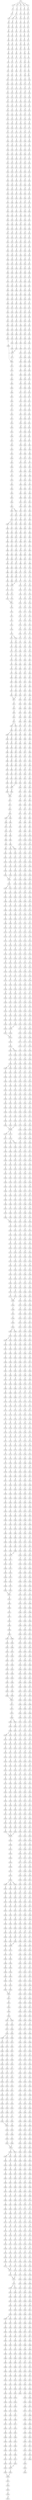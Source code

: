 strict digraph  {
	S0 -> S1 [ label = H ];
	S0 -> S2 [ label = L ];
	S0 -> S3 [ label = G ];
	S0 -> S4 [ label = Q ];
	S0 -> S5 [ label = N ];
	S1 -> S6 [ label = T ];
	S2 -> S7 [ label = T ];
	S3 -> S8 [ label = E ];
	S4 -> S9 [ label = A ];
	S5 -> S10 [ label = K ];
	S6 -> S11 [ label = L ];
	S7 -> S12 [ label = A ];
	S8 -> S13 [ label = V ];
	S9 -> S14 [ label = S ];
	S10 -> S15 [ label = K ];
	S11 -> S16 [ label = A ];
	S11 -> S17 [ label = T ];
	S12 -> S18 [ label = V ];
	S13 -> S19 [ label = R ];
	S14 -> S20 [ label = G ];
	S15 -> S21 [ label = A ];
	S16 -> S22 [ label = A ];
	S17 -> S23 [ label = A ];
	S18 -> S24 [ label = A ];
	S19 -> S25 [ label = L ];
	S20 -> S26 [ label = V ];
	S21 -> S27 [ label = A ];
	S22 -> S28 [ label = Q ];
	S23 -> S29 [ label = P ];
	S24 -> S30 [ label = Q ];
	S25 -> S31 [ label = S ];
	S26 -> S32 [ label = T ];
	S27 -> S33 [ label = S ];
	S28 -> S34 [ label = S ];
	S29 -> S35 [ label = K ];
	S30 -> S36 [ label = A ];
	S31 -> S37 [ label = Q ];
	S32 -> S38 [ label = E ];
	S33 -> S39 [ label = S ];
	S34 -> S40 [ label = Q ];
	S35 -> S41 [ label = E ];
	S36 -> S42 [ label = A ];
	S37 -> S43 [ label = I ];
	S38 -> S44 [ label = R ];
	S39 -> S45 [ label = F ];
	S40 -> S46 [ label = P ];
	S41 -> S47 [ label = A ];
	S42 -> S48 [ label = Q ];
	S43 -> S49 [ label = D ];
	S44 -> S50 [ label = R ];
	S45 -> S51 [ label = Q ];
	S46 -> S52 [ label = A ];
	S47 -> S53 [ label = S ];
	S48 -> S54 [ label = A ];
	S49 -> S55 [ label = K ];
	S50 -> S56 [ label = E ];
	S51 -> S57 [ label = L ];
	S52 -> S58 [ label = K ];
	S53 -> S59 [ label = T ];
	S54 -> S60 [ label = P ];
	S55 -> S61 [ label = M ];
	S56 -> S62 [ label = A ];
	S57 -> S63 [ label = N ];
	S58 -> S64 [ label = E ];
	S59 -> S65 [ label = K ];
	S60 -> S66 [ label = A ];
	S61 -> S67 [ label = I ];
	S62 -> S68 [ label = N ];
	S63 -> S69 [ label = K ];
	S64 -> S70 [ label = A ];
	S65 -> S71 [ label = A ];
	S66 -> S72 [ label = S ];
	S67 -> S73 [ label = N ];
	S68 -> S74 [ label = S ];
	S69 -> S75 [ label = I ];
	S70 -> S76 [ label = K ];
	S71 -> S77 [ label = P ];
	S72 -> S78 [ label = T ];
	S73 -> S79 [ label = A ];
	S74 -> S80 [ label = R ];
	S75 -> S81 [ label = T ];
	S76 -> S82 [ label = A ];
	S77 -> S83 [ label = T ];
	S78 -> S84 [ label = P ];
	S79 -> S85 [ label = K ];
	S80 -> S86 [ label = M ];
	S81 -> S87 [ label = K ];
	S82 -> S88 [ label = A ];
	S83 -> S89 [ label = A ];
	S84 -> S90 [ label = L ];
	S85 -> S91 [ label = K ];
	S86 -> S92 [ label = V ];
	S87 -> S93 [ label = L ];
	S88 -> S94 [ label = S ];
	S89 -> S95 [ label = V ];
	S90 -> S96 [ label = Y ];
	S91 -> S97 [ label = Y ];
	S92 -> S98 [ label = R ];
	S93 -> S99 [ label = R ];
	S94 -> S100 [ label = P ];
	S95 -> S101 [ label = P ];
	S96 -> S102 [ label = H ];
	S97 -> S103 [ label = G ];
	S98 -> S104 [ label = L ];
	S99 -> S105 [ label = K ];
	S100 -> S106 [ label = L ];
	S101 -> S107 [ label = L ];
	S102 -> S108 [ label = Q ];
	S103 -> S109 [ label = H ];
	S104 -> S110 [ label = R ];
	S105 -> S111 [ label = M ];
	S106 -> S112 [ label = Y ];
	S107 -> S113 [ label = Y ];
	S108 -> S114 [ label = E ];
	S109 -> S115 [ label = I ];
	S110 -> S116 [ label = R ];
	S111 -> S117 [ label = V ];
	S112 -> S118 [ label = H ];
	S113 -> S119 [ label = H ];
	S114 -> S120 [ label = A ];
	S115 -> S121 [ label = D ];
	S116 -> S122 [ label = M ];
	S117 -> S123 [ label = H ];
	S118 -> S124 [ label = Q ];
	S119 -> S125 [ label = Q ];
	S120 -> S126 [ label = S ];
	S121 -> S127 [ label = H ];
	S122 -> S128 [ label = L ];
	S123 -> S129 [ label = N ];
	S124 -> S130 [ label = E ];
	S125 -> S131 [ label = E ];
	S126 -> S132 [ label = M ];
	S127 -> S133 [ label = L ];
	S128 -> S134 [ label = P ];
	S129 -> S135 [ label = E ];
	S130 -> S136 [ label = A ];
	S131 -> S137 [ label = A ];
	S132 -> S138 [ label = A ];
	S133 -> S139 [ label = A ];
	S134 -> S140 [ label = N ];
	S135 -> S141 [ label = K ];
	S136 -> S142 [ label = S ];
	S137 -> S143 [ label = S ];
	S138 -> S144 [ label = W ];
	S139 -> S145 [ label = K ];
	S140 -> S146 [ label = N ];
	S141 -> S147 [ label = G ];
	S142 -> S148 [ label = I ];
	S143 -> S149 [ label = K ];
	S144 -> S150 [ label = Q ];
	S145 -> S151 [ label = Y ];
	S146 -> S152 [ label = R ];
	S147 -> S153 [ label = F ];
	S148 -> S154 [ label = S ];
	S149 -> S155 [ label = S ];
	S150 -> S156 [ label = Q ];
	S151 -> S157 [ label = A ];
	S152 -> S158 [ label = G ];
	S153 -> S159 [ label = Y ];
	S154 -> S160 [ label = W ];
	S155 -> S161 [ label = W ];
	S156 -> S162 [ label = Y ];
	S157 -> S163 [ label = K ];
	S158 -> S164 [ label = F ];
	S159 -> S165 [ label = H ];
	S160 -> S166 [ label = Q ];
	S161 -> S167 [ label = Q ];
	S162 -> S168 [ label = R ];
	S163 -> S169 [ label = F ];
	S164 -> S170 [ label = W ];
	S165 -> S171 [ label = V ];
	S166 -> S172 [ label = Q ];
	S167 -> S173 [ label = L ];
	S168 -> S174 [ label = R ];
	S169 -> S175 [ label = L ];
	S170 -> S176 [ label = D ];
	S171 -> S177 [ label = L ];
	S172 -> S178 [ label = Y ];
	S173 -> S179 [ label = Y ];
	S174 -> S180 [ label = Y ];
	S175 -> S181 [ label = T ];
	S176 -> S182 [ label = H ];
	S177 -> S183 [ label = E ];
	S178 -> S184 [ label = R ];
	S179 -> S185 [ label = R ];
	S180 -> S186 [ label = L ];
	S181 -> S187 [ label = E ];
	S182 -> S188 [ label = L ];
	S183 -> S189 [ label = K ];
	S184 -> S190 [ label = Q ];
	S185 -> S191 [ label = Q ];
	S186 -> S192 [ label = Q ];
	S187 -> S193 [ label = Y ];
	S188 -> S194 [ label = E ];
	S189 -> S195 [ label = Y ];
	S190 -> S196 [ label = Y ];
	S191 -> S197 [ label = Y ];
	S192 -> S198 [ label = E ];
	S193 -> S199 [ label = R ];
	S194 -> S200 [ label = V ];
	S195 -> S201 [ label = E ];
	S196 -> S202 [ label = L ];
	S197 -> S203 [ label = L ];
	S198 -> S204 [ label = F ];
	S199 -> S205 [ label = Q ];
	S200 -> S206 [ label = Y ];
	S201 -> S207 [ label = A ];
	S202 -> S208 [ label = Q ];
	S203 -> S209 [ label = Q ];
	S204 -> S210 [ label = R ];
	S205 -> S211 [ label = V ];
	S206 -> S212 [ label = A ];
	S207 -> S213 [ label = Y ];
	S208 -> S214 [ label = E ];
	S209 -> S215 [ label = E ];
	S210 -> S216 [ label = Q ];
	S211 -> S217 [ label = K ];
	S212 -> S218 [ label = A ];
	S213 -> S219 [ label = L ];
	S214 -> S220 [ label = F ];
	S215 -> S221 [ label = F ];
	S216 -> S222 [ label = A ];
	S217 -> S223 [ label = E ];
	S218 -> S224 [ label = Y ];
	S219 -> S225 [ label = K ];
	S220 -> S226 [ label = R ];
	S221 -> S227 [ label = R ];
	S222 -> S228 [ label = Q ];
	S223 -> S229 [ label = A ];
	S224 -> S230 [ label = L ];
	S225 -> S231 [ label = E ];
	S226 -> S232 [ label = Q ];
	S227 -> S233 [ label = Q ];
	S228 -> S234 [ label = E ];
	S229 -> S235 [ label = E ];
	S230 -> S236 [ label = A ];
	S231 -> S237 [ label = Y ];
	S232 -> S238 [ label = A ];
	S233 -> S239 [ label = A ];
	S234 -> S240 [ label = S ];
	S235 -> S241 [ label = P ];
	S236 -> S242 [ label = N ];
	S237 -> S243 [ label = V ];
	S238 -> S244 [ label = Q ];
	S239 -> S245 [ label = Q ];
	S240 -> S246 [ label = R ];
	S241 -> S247 [ label = N ];
	S242 -> S248 [ label = Y ];
	S243 -> S249 [ label = A ];
	S244 -> S250 [ label = A ];
	S245 -> S251 [ label = Q ];
	S246 -> S252 [ label = P ];
	S247 -> S253 [ label = I ];
	S248 -> S254 [ label = R ];
	S249 -> S255 [ label = A ];
	S250 -> S256 [ label = P ];
	S251 -> S257 [ label = A ];
	S252 -> S258 [ label = Q ];
	S253 -> S259 [ label = E ];
	S254 -> S260 [ label = T ];
	S255 -> S261 [ label = N ];
	S256 -> S262 [ label = R ];
	S257 -> S263 [ label = R ];
	S258 -> S264 [ label = L ];
	S259 -> S265 [ label = Y ];
	S260 -> S266 [ label = V ];
	S261 -> S267 [ label = E ];
	S262 -> S268 [ label = P ];
	S263 -> S269 [ label = P ];
	S264 -> S270 [ label = T ];
	S265 -> S271 [ label = L ];
	S266 -> S272 [ label = N ];
	S267 -> S273 [ label = A ];
	S268 -> S274 [ label = Q ];
	S269 -> S275 [ label = Q ];
	S270 -> S276 [ label = K ];
	S271 -> S277 [ label = I ];
	S272 -> S278 [ label = E ];
	S273 -> S279 [ label = N ];
	S274 -> S280 [ label = L ];
	S275 -> S281 [ label = L ];
	S276 -> S282 [ label = E ];
	S277 -> S283 [ label = P ];
	S278 -> S284 [ label = P ];
	S279 -> S285 [ label = P ];
	S280 -> S286 [ label = T ];
	S281 -> S287 [ label = T ];
	S282 -> S288 [ label = V ];
	S283 -> S289 [ label = E ];
	S284 -> S290 [ label = I ];
	S285 -> S291 [ label = T ];
	S286 -> S292 [ label = T ];
	S287 -> S293 [ label = N ];
	S288 -> S294 [ label = A ];
	S289 -> S295 [ label = K ];
	S290 -> S296 [ label = P ];
	S291 -> S297 [ label = Y ];
	S292 -> S298 [ label = E ];
	S293 -> S299 [ label = E ];
	S294 -> S300 [ label = S ];
	S295 -> S301 [ label = M ];
	S296 -> S302 [ label = T ];
	S297 -> S303 [ label = T ];
	S298 -> S304 [ label = V ];
	S299 -> S305 [ label = V ];
	S300 -> S306 [ label = A ];
	S301 -> S307 [ label = A ];
	S302 -> S308 [ label = F ];
	S303 -> S309 [ label = I ];
	S304 -> S310 [ label = Q ];
	S305 -> S311 [ label = A ];
	S306 -> S312 [ label = M ];
	S307 -> S313 [ label = D ];
	S308 -> S314 [ label = A ];
	S309 -> S315 [ label = D ];
	S310 -> S316 [ label = S ];
	S311 -> S317 [ label = S ];
	S312 -> S318 [ label = K ];
	S313 -> S319 [ label = V ];
	S314 -> S320 [ label = N ];
	S315 -> S321 [ label = K ];
	S316 -> S322 [ label = A ];
	S317 -> S323 [ label = A ];
	S318 -> S324 [ label = Q ];
	S319 -> S325 [ label = A ];
	S320 -> S326 [ label = K ];
	S321 -> S327 [ label = L ];
	S322 -> S328 [ label = M ];
	S323 -> S329 [ label = M ];
	S324 -> S330 [ label = Q ];
	S325 -> S331 [ label = D ];
	S326 -> S332 [ label = T ];
	S327 -> S333 [ label = K ];
	S328 -> S334 [ label = R ];
	S329 -> S335 [ label = H ];
	S330 -> S336 [ label = A ];
	S331 -> S337 [ label = N ];
	S332 -> S338 [ label = R ];
	S333 -> S339 [ label = G ];
	S334 -> S340 [ label = Q ];
	S335 -> S341 [ label = Q ];
	S336 -> S342 [ label = S ];
	S337 -> S343 [ label = I ];
	S338 -> S344 [ label = G ];
	S339 -> S345 [ label = M ];
	S340 -> S346 [ label = Q ];
	S341 -> S347 [ label = Q ];
	S342 -> S348 [ label = P ];
	S343 -> S349 [ label = S ];
	S344 -> S350 [ label = G ];
	S345 -> S351 [ label = N ];
	S346 -> S352 [ label = A ];
	S347 -> S353 [ label = A ];
	S348 -> S354 [ label = I ];
	S349 -> S355 [ label = N ];
	S350 -> S356 [ label = M ];
	S351 -> S357 [ label = A ];
	S352 -> S358 [ label = A ];
	S353 -> S359 [ label = T ];
	S354 -> S360 [ label = D ];
	S355 -> S361 [ label = H ];
	S356 -> S362 [ label = R ];
	S357 -> S363 [ label = A ];
	S358 -> S364 [ label = P ];
	S359 -> S365 [ label = P ];
	S360 -> S366 [ label = A ];
	S361 -> S367 [ label = A ];
	S362 -> S368 [ label = A ];
	S363 -> S369 [ label = A ];
	S364 -> S370 [ label = I ];
	S365 -> S371 [ label = I ];
	S366 -> S372 [ label = H ];
	S367 -> S373 [ label = G ];
	S368 -> S374 [ label = S ];
	S369 -> S375 [ label = K ];
	S370 -> S376 [ label = D ];
	S371 -> S377 [ label = D ];
	S372 -> S378 [ label = V ];
	S373 -> S379 [ label = G ];
	S374 -> S380 [ label = A ];
	S375 -> S381 [ label = K ];
	S376 -> S382 [ label = D ];
	S377 -> S383 [ label = A ];
	S378 -> S384 [ label = K ];
	S379 -> S385 [ label = S ];
	S380 -> S386 [ label = T ];
	S381 -> S387 [ label = I ];
	S382 -> S388 [ label = Y ];
	S383 -> S389 [ label = H ];
	S384 -> S390 [ label = A ];
	S385 -> S391 [ label = V ];
	S386 -> S392 [ label = P ];
	S387 -> S393 [ label = D ];
	S388 -> S394 [ label = V ];
	S389 -> S395 [ label = V ];
	S390 -> S396 [ label = A ];
	S391 -> S397 [ label = A ];
	S392 -> S398 [ label = V ];
	S393 -> S399 [ label = D ];
	S394 -> S400 [ label = G ];
	S395 -> S401 [ label = G ];
	S396 -> S402 [ label = V ];
	S397 -> S403 [ label = G ];
	S398 -> S404 [ label = D ];
	S399 -> S405 [ label = Y ];
	S400 -> S406 [ label = A ];
	S401 -> S407 [ label = A ];
	S402 -> S408 [ label = A ];
	S403 -> S409 [ label = L ];
	S404 -> S410 [ label = R ];
	S405 -> S411 [ label = G ];
	S406 -> S412 [ label = A ];
	S407 -> S413 [ label = A ];
	S408 -> S414 [ label = A ];
	S409 -> S415 [ label = I ];
	S410 -> S416 [ label = Y ];
	S411 -> S417 [ label = G ];
	S412 -> S418 [ label = V ];
	S413 -> S419 [ label = V ];
	S414 -> S420 [ label = F ];
	S415 -> S421 [ label = A ];
	S416 -> S422 [ label = E ];
	S417 -> S423 [ label = K ];
	S418 -> S424 [ label = A ];
	S419 -> S425 [ label = A ];
	S420 -> S426 [ label = I ];
	S421 -> S427 [ label = A ];
	S422 -> S428 [ label = G ];
	S423 -> S429 [ label = E ];
	S424 -> S430 [ label = A ];
	S425 -> S431 [ label = A ];
	S426 -> S432 [ label = A ];
	S427 -> S433 [ label = G ];
	S428 -> S434 [ label = A ];
	S429 -> S435 [ label = K ];
	S430 -> S436 [ label = F ];
	S431 -> S437 [ label = F ];
	S432 -> S438 [ label = A ];
	S433 -> S439 [ label = I ];
	S434 -> S440 [ label = A ];
	S435 -> S441 [ label = G ];
	S436 -> S442 [ label = I ];
	S437 -> S443 [ label = I ];
	S438 -> S444 [ label = G ];
	S439 -> S445 [ label = A ];
	S440 -> S446 [ label = A ];
	S441 -> S447 [ label = A ];
	S442 -> S448 [ label = A ];
	S443 -> S449 [ label = A ];
	S444 -> S450 [ label = L ];
	S445 -> S451 [ label = P ];
	S446 -> S452 [ label = A ];
	S447 -> S453 [ label = A ];
	S448 -> S454 [ label = A ];
	S449 -> S455 [ label = A ];
	S450 -> S456 [ label = A ];
	S451 -> S457 [ label = A ];
	S452 -> S458 [ label = A ];
	S453 -> S459 [ label = L ];
	S454 -> S460 [ label = G ];
	S455 -> S461 [ label = G ];
	S456 -> S462 [ label = C ];
	S457 -> S463 [ label = Y ];
	S458 -> S464 [ label = H ];
	S459 -> S465 [ label = A ];
	S460 -> S466 [ label = L ];
	S461 -> S467 [ label = L ];
	S462 -> S468 [ label = C ];
	S463 -> S469 [ label = E ];
	S464 -> S470 [ label = I ];
	S465 -> S471 [ label = G ];
	S466 -> S472 [ label = A ];
	S467 -> S472 [ label = A ];
	S468 -> S473 [ label = Q ];
	S469 -> S474 [ label = S ];
	S470 -> S475 [ label = A ];
	S471 -> S476 [ label = F ];
	S472 -> S477 [ label = C ];
	S473 -> S478 [ label = D ];
	S474 -> S479 [ label = D ];
	S475 -> S480 [ label = A ];
	S476 -> S481 [ label = I ];
	S477 -> S468 [ label = C ];
	S478 -> S482 [ label = S ];
	S479 -> S483 [ label = M ];
	S480 -> S484 [ label = G ];
	S481 -> S485 [ label = A ];
	S482 -> S486 [ label = A ];
	S483 -> S487 [ label = V ];
	S484 -> S488 [ label = L ];
	S485 -> S489 [ label = S ];
	S486 -> S490 [ label = V ];
	S487 -> S491 [ label = I ];
	S488 -> S492 [ label = A ];
	S489 -> S493 [ label = G ];
	S490 -> S494 [ label = I ];
	S491 -> S495 [ label = L ];
	S492 -> S496 [ label = P ];
	S493 -> S497 [ label = L ];
	S494 -> S498 [ label = Q ];
	S495 -> S499 [ label = K ];
	S496 -> S500 [ label = A ];
	S497 -> S501 [ label = A ];
	S498 -> S502 [ label = L ];
	S499 -> S503 [ label = K ];
	S500 -> S504 [ label = Q ];
	S501 -> S505 [ label = P ];
	S502 -> S506 [ label = P ];
	S503 -> S507 [ label = N ];
	S504 -> S508 [ label = T ];
	S505 -> S509 [ label = A ];
	S506 -> S510 [ label = R ];
	S507 -> S511 [ label = L ];
	S508 -> S512 [ label = S ];
	S509 -> S513 [ label = Q ];
	S510 -> S514 [ label = N ];
	S511 -> S515 [ label = V ];
	S512 -> S516 [ label = T ];
	S513 -> S517 [ label = P ];
	S514 -> S518 [ label = L ];
	S515 -> S519 [ label = N ];
	S516 -> S520 [ label = V ];
	S517 -> S521 [ label = S ];
	S518 -> S522 [ label = V ];
	S519 -> S523 [ label = A ];
	S520 -> S524 [ label = C ];
	S521 -> S525 [ label = G ];
	S522 -> S526 [ label = D ];
	S523 -> S527 [ label = Y ];
	S524 -> S528 [ label = S ];
	S525 -> S529 [ label = S ];
	S526 -> S530 [ label = C ];
	S527 -> S531 [ label = I ];
	S528 -> S532 [ label = L ];
	S529 -> S533 [ label = I ];
	S530 -> S534 [ label = C ];
	S531 -> S535 [ label = D ];
	S532 -> S536 [ label = P ];
	S533 -> S537 [ label = K ];
	S534 -> S538 [ label = A ];
	S535 -> S539 [ label = M ];
	S536 -> S540 [ label = L ];
	S537 -> S541 [ label = I ];
	S538 -> S542 [ label = Q ];
	S539 -> S543 [ label = M ];
	S540 -> S544 [ label = G ];
	S541 -> S545 [ label = D ];
	S542 -> S546 [ label = M ];
	S543 -> S547 [ label = V ];
	S544 -> S548 [ label = T ];
	S545 -> S549 [ label = M ];
	S546 -> S550 [ label = I ];
	S547 -> S551 [ label = A ];
	S548 -> S552 [ label = V ];
	S549 -> S553 [ label = N ];
	S550 -> S554 [ label = V ];
	S551 -> S555 [ label = N ];
	S552 -> S556 [ label = D ];
	S553 -> S557 [ label = T ];
	S554 -> S558 [ label = Q ];
	S555 -> S559 [ label = K ];
	S556 -> S560 [ label = A ];
	S557 -> S561 [ label = V ];
	S558 -> S562 [ label = N ];
	S559 -> S563 [ label = K ];
	S560 -> S564 [ label = Y ];
	S561 -> S565 [ label = D ];
	S562 -> S566 [ label = K ];
	S563 -> S567 [ label = P ];
	S564 -> S568 [ label = I ];
	S565 -> S569 [ label = A ];
	S566 -> S570 [ label = R ];
	S567 -> S571 [ label = I ];
	S568 -> S572 [ label = Q ];
	S569 -> S573 [ label = Y ];
	S570 -> S574 [ label = A ];
	S571 -> S575 [ label = G ];
	S572 -> S576 [ label = M ];
	S573 -> S577 [ label = I ];
	S574 -> S578 [ label = I ];
	S575 -> S579 [ label = G ];
	S576 -> S580 [ label = L ];
	S577 -> S581 [ label = Q ];
	S578 -> S582 [ label = G ];
	S579 -> S583 [ label = C ];
	S580 -> S584 [ label = L ];
	S581 -> S585 [ label = M ];
	S582 -> S586 [ label = G ];
	S583 -> S587 [ label = A ];
	S584 -> S588 [ label = P ];
	S585 -> S589 [ label = V ];
	S586 -> S590 [ label = L ];
	S587 -> S591 [ label = F ];
	S588 -> S592 [ label = N ];
	S589 -> S593 [ label = F ];
	S590 -> S594 [ label = A ];
	S591 -> S595 [ label = V ];
	S592 -> S596 [ label = K ];
	S593 -> S597 [ label = P ];
	S594 -> S598 [ label = M ];
	S595 -> S599 [ label = K ];
	S596 -> S600 [ label = I ];
	S597 -> S601 [ label = N ];
	S598 -> S602 [ label = V ];
	S599 -> S603 [ label = E ];
	S600 -> S604 [ label = L ];
	S601 -> S605 [ label = K ];
	S602 -> S606 [ label = N ];
	S602 -> S607 [ label = E ];
	S603 -> S608 [ label = V ];
	S604 -> S609 [ label = G ];
	S605 -> S610 [ label = E ];
	S606 -> S611 [ label = N ];
	S607 -> S612 [ label = N ];
	S608 -> S613 [ label = E ];
	S609 -> S614 [ label = G ];
	S610 -> S615 [ label = A ];
	S611 -> S616 [ label = V ];
	S612 -> S617 [ label = V ];
	S613 -> S618 [ label = M ];
	S614 -> S619 [ label = A ];
	S615 -> S620 [ label = I ];
	S616 -> S621 [ label = P ];
	S616 -> S622 [ label = A ];
	S617 -> S623 [ label = A ];
	S618 -> S624 [ label = H ];
	S619 -> S625 [ label = V ];
	S620 -> S626 [ label = G ];
	S621 -> S627 [ label = I ];
	S622 -> S628 [ label = I ];
	S623 -> S629 [ label = I ];
	S624 -> S630 [ label = W ];
	S625 -> S631 [ label = V ];
	S626 -> S632 [ label = G ];
	S627 -> S633 [ label = G ];
	S628 -> S634 [ label = G ];
	S629 -> S635 [ label = G ];
	S630 -> S636 [ label = D ];
	S631 -> S637 [ label = L ];
	S632 -> S638 [ label = A ];
	S633 -> S639 [ label = Q ];
	S634 -> S640 [ label = Q ];
	S635 -> S641 [ label = Q ];
	S636 -> S642 [ label = Q ];
	S637 -> S643 [ label = E ];
	S638 -> S644 [ label = A ];
	S639 -> S645 [ label = E ];
	S640 -> S646 [ label = D ];
	S641 -> S647 [ label = E ];
	S642 -> S648 [ label = Y ];
	S643 -> S649 [ label = E ];
	S644 -> S650 [ label = F ];
	S645 -> S651 [ label = T ];
	S646 -> S652 [ label = T ];
	S647 -> S653 [ label = T ];
	S648 -> S654 [ label = Q ];
	S649 -> S655 [ label = V ];
	S650 -> S656 [ label = L ];
	S651 -> S657 [ label = F ];
	S652 -> S658 [ label = F ];
	S653 -> S659 [ label = F ];
	S654 -> S660 [ label = Q ];
	S655 -> S661 [ label = P ];
	S656 -> S662 [ label = E ];
	S657 -> S663 [ label = C ];
	S658 -> S664 [ label = C ];
	S659 -> S665 [ label = C ];
	S660 -> S666 [ label = M ];
	S661 -> S667 [ label = V ];
	S662 -> S668 [ label = E ];
	S663 -> S669 [ label = E ];
	S664 -> S670 [ label = E ];
	S665 -> S671 [ label = E ];
	S666 -> S672 [ label = I ];
	S667 -> S673 [ label = G ];
	S668 -> S674 [ label = I ];
	S669 -> S675 [ label = M ];
	S670 -> S676 [ label = M ];
	S671 -> S677 [ label = M ];
	S672 -> S678 [ label = M ];
	S673 -> S679 [ label = S ];
	S674 -> S680 [ label = P ];
	S675 -> S681 [ label = I ];
	S676 -> S682 [ label = I ];
	S677 -> S683 [ label = I ];
	S678 -> S684 [ label = K ];
	S679 -> S685 [ label = R ];
	S680 -> S686 [ label = V ];
	S681 -> S687 [ label = A ];
	S682 -> S688 [ label = A ];
	S683 -> S689 [ label = A ];
	S684 -> S690 [ label = T ];
	S685 -> S691 [ label = Q ];
	S686 -> S692 [ label = G ];
	S687 -> S693 [ label = R ];
	S688 -> S694 [ label = R ];
	S689 -> S695 [ label = R ];
	S690 -> S696 [ label = G ];
	S691 -> S697 [ label = F ];
	S692 -> S698 [ label = S ];
	S693 -> S699 [ label = A ];
	S694 -> S700 [ label = A ];
	S695 -> S701 [ label = A ];
	S696 -> S702 [ label = F ];
	S697 -> S703 [ label = T ];
	S698 -> S704 [ label = E ];
	S699 -> S705 [ label = G ];
	S700 -> S706 [ label = G ];
	S701 -> S705 [ label = G ];
	S702 -> S707 [ label = A ];
	S703 -> S708 [ label = E ];
	S704 -> S709 [ label = K ];
	S705 -> S710 [ label = F ];
	S706 -> S711 [ label = F ];
	S707 -> S712 [ label = T ];
	S708 -> S713 [ label = V ];
	S709 -> S714 [ label = F ];
	S710 -> S715 [ label = A ];
	S711 -> S716 [ label = A ];
	S712 -> S717 [ label = A ];
	S713 -> S718 [ label = I ];
	S714 -> S719 [ label = T ];
	S715 -> S720 [ label = T ];
	S716 -> S721 [ label = T ];
	S717 -> S722 [ label = E ];
	S718 -> S723 [ label = M ];
	S719 -> S724 [ label = E ];
	S720 -> S725 [ label = A ];
	S721 -> S725 [ label = A ];
	S722 -> S726 [ label = L ];
	S723 -> S727 [ label = R ];
	S724 -> S728 [ label = I ];
	S725 -> S729 [ label = A ];
	S726 -> S730 [ label = Y ];
	S727 -> S731 [ label = T ];
	S728 -> S732 [ label = I ];
	S729 -> S733 [ label = I ];
	S730 -> S734 [ label = A ];
	S731 -> S735 [ label = G ];
	S732 -> S736 [ label = M ];
	S733 -> S737 [ label = L ];
	S734 -> S738 [ label = R ];
	S735 -> S739 [ label = F ];
	S736 -> S740 [ label = R ];
	S737 -> S741 [ label = G ];
	S738 -> S742 [ label = Y ];
	S739 -> S743 [ label = A ];
	S740 -> S744 [ label = T ];
	S741 -> S745 [ label = G ];
	S742 -> S746 [ label = I ];
	S743 -> S747 [ label = T ];
	S744 -> S748 [ label = G ];
	S745 -> S749 [ label = F ];
	S746 -> S750 [ label = D ];
	S747 -> S751 [ label = A ];
	S748 -> S752 [ label = Y ];
	S749 -> S753 [ label = L ];
	S750 -> S754 [ label = E ];
	S751 -> S755 [ label = E ];
	S752 -> S756 [ label = A ];
	S753 -> S757 [ label = A ];
	S753 -> S758 [ label = L ];
	S754 -> S759 [ label = H ];
	S755 -> S760 [ label = L ];
	S756 -> S761 [ label = T ];
	S757 -> S762 [ label = P ];
	S758 -> S763 [ label = P ];
	S759 -> S764 [ label = K ];
	S760 -> S765 [ label = L ];
	S761 -> S766 [ label = A ];
	S762 -> S767 [ label = A ];
	S763 -> S768 [ label = A ];
	S764 -> S769 [ label = T ];
	S765 -> S770 [ label = A ];
	S766 -> S771 [ label = E ];
	S767 -> S772 [ label = D ];
	S768 -> S773 [ label = D ];
	S769 -> S774 [ label = Q ];
	S770 -> S775 [ label = R ];
	S771 -> S776 [ label = V ];
	S772 -> S777 [ label = T ];
	S773 -> S778 [ label = T ];
	S774 -> S779 [ label = L ];
	S775 -> S780 [ label = Y ];
	S776 -> S781 [ label = L ];
	S777 -> S782 [ label = A ];
	S778 -> S783 [ label = A ];
	S779 -> S784 [ label = T ];
	S780 -> S785 [ label = Q ];
	S781 -> S786 [ label = A ];
	S782 -> S787 [ label = L ];
	S783 -> S788 [ label = L ];
	S784 -> S789 [ label = L ];
	S785 -> S790 [ label = D ];
	S786 -> S791 [ label = R ];
	S787 -> S792 [ label = N ];
	S788 -> S793 [ label = N ];
	S789 -> S794 [ label = G ];
	S790 -> S795 [ label = V ];
	S791 -> S796 [ label = Y ];
	S792 -> S797 [ label = L ];
	S793 -> S798 [ label = L ];
	S794 -> S799 [ label = F ];
	S795 -> S800 [ label = C ];
	S796 -> S801 [ label = I ];
	S797 -> S802 [ label = D ];
	S798 -> S803 [ label = D ];
	S799 -> S804 [ label = I ];
	S800 -> S805 [ label = T ];
	S801 -> S806 [ label = E ];
	S802 -> S807 [ label = T ];
	S803 -> S808 [ label = T ];
	S804 -> S809 [ label = C ];
	S805 -> S810 [ label = T ];
	S806 -> S811 [ label = E ];
	S807 -> S812 [ label = I ];
	S808 -> S813 [ label = I ];
	S809 -> S814 [ label = G ];
	S810 -> S815 [ label = D ];
	S811 -> S816 [ label = P ];
	S812 -> S817 [ label = V ];
	S813 -> S818 [ label = V ];
	S814 -> S819 [ label = T ];
	S815 -> S820 [ label = L ];
	S816 -> S821 [ label = K ];
	S817 -> S822 [ label = G ];
	S818 -> S823 [ label = G ];
	S819 -> S824 [ label = L ];
	S820 -> S825 [ label = T ];
	S821 -> S826 [ label = T ];
	S822 -> S827 [ label = K ];
	S823 -> S827 [ label = K ];
	S824 -> S828 [ label = N ];
	S825 -> S829 [ label = Q ];
	S826 -> S830 [ label = L ];
	S827 -> S831 [ label = L ];
	S828 -> S832 [ label = S ];
	S829 -> S833 [ label = G ];
	S830 -> S834 [ label = L ];
	S831 -> S835 [ label = R ];
	S832 -> S836 [ label = D ];
	S833 -> S837 [ label = V ];
	S834 -> S838 [ label = T ];
	S835 -> S839 [ label = Q ];
	S836 -> S840 [ label = S ];
	S837 -> S841 [ label = M ];
	S838 -> S842 [ label = M ];
	S839 -> S843 [ label = N ];
	S840 -> S844 [ label = L ];
	S841 -> S845 [ label = I ];
	S842 -> S846 [ label = G ];
	S843 -> S847 [ label = A ];
	S844 -> S848 [ label = V ];
	S845 -> S849 [ label = G ];
	S846 -> S850 [ label = L ];
	S847 -> S851 [ label = N ];
	S847 -> S852 [ label = F ];
	S848 -> S853 [ label = S ];
	S849 -> S854 [ label = S ];
	S850 -> S855 [ label = L ];
	S851 -> S856 [ label = P ];
	S852 -> S857 [ label = P ];
	S853 -> S858 [ label = R ];
	S854 -> S859 [ label = L ];
	S855 -> S860 [ label = M ];
	S856 -> S861 [ label = T ];
	S856 -> S862 [ label = S ];
	S857 -> S863 [ label = T ];
	S858 -> S864 [ label = N ];
	S859 -> S865 [ label = H ];
	S860 -> S866 [ label = G ];
	S861 -> S867 [ label = R ];
	S862 -> S868 [ label = R ];
	S863 -> S869 [ label = R ];
	S864 -> S870 [ label = G ];
	S865 -> S871 [ label = H ];
	S866 -> S872 [ label = T ];
	S867 -> S873 [ label = R ];
	S868 -> S874 [ label = R ];
	S869 -> S875 [ label = R ];
	S870 -> S876 [ label = N ];
	S871 -> S877 [ label = D ];
	S872 -> S878 [ label = L ];
	S873 -> S879 [ label = G ];
	S874 -> S880 [ label = G ];
	S875 -> S881 [ label = G ];
	S876 -> S882 [ label = H ];
	S877 -> S883 [ label = V ];
	S878 -> S884 [ label = D ];
	S879 -> S885 [ label = N ];
	S880 -> S886 [ label = N ];
	S881 -> S887 [ label = N ];
	S882 -> S888 [ label = W ];
	S883 -> S889 [ label = L ];
	S884 -> S890 [ label = A ];
	S885 -> S891 [ label = F ];
	S886 -> S892 [ label = F ];
	S887 -> S893 [ label = F ];
	S888 -> S894 [ label = D ];
	S889 -> S895 [ label = V ];
	S890 -> S896 [ label = D ];
	S891 -> S897 [ label = W ];
	S892 -> S898 [ label = W ];
	S893 -> S899 [ label = W ];
	S894 -> S900 [ label = L ];
	S895 -> S901 [ label = S ];
	S896 -> S902 [ label = V ];
	S897 -> S903 [ label = D ];
	S898 -> S904 [ label = D ];
	S899 -> S905 [ label = D ];
	S900 -> S906 [ label = A ];
	S901 -> S907 [ label = R ];
	S902 -> S908 [ label = L ];
	S903 -> S909 [ label = L ];
	S904 -> S910 [ label = L ];
	S905 -> S911 [ label = L ];
	S906 -> S912 [ label = I ];
	S907 -> S913 [ label = N ];
	S908 -> S914 [ label = T ];
	S909 -> S915 [ label = V ];
	S910 -> S916 [ label = V ];
	S911 -> S917 [ label = V ];
	S912 -> S918 [ label = L ];
	S913 -> S919 [ label = G ];
	S914 -> S920 [ label = S ];
	S915 -> S921 [ label = V ];
	S916 -> S922 [ label = V ];
	S917 -> S923 [ label = V ];
	S918 -> S924 [ label = G ];
	S919 -> S925 [ label = S ];
	S920 -> S926 [ label = R ];
	S921 -> S927 [ label = P ];
	S922 -> S928 [ label = P ];
	S923 -> S929 [ label = P ];
	S924 -> S930 [ label = S ];
	S925 -> S931 [ label = H ];
	S926 -> S932 [ label = N ];
	S927 -> S933 [ label = L ];
	S928 -> S934 [ label = L ];
	S929 -> S933 [ label = L ];
	S930 -> S935 [ label = E ];
	S931 -> S936 [ label = W ];
	S932 -> S937 [ label = G ];
	S933 -> S938 [ label = H ];
	S934 -> S939 [ label = H ];
	S935 -> S940 [ label = G ];
	S936 -> S941 [ label = D ];
	S937 -> S942 [ label = N ];
	S938 -> S943 [ label = D ];
	S939 -> S943 [ label = D ];
	S940 -> S944 [ label = P ];
	S941 -> S945 [ label = L ];
	S942 -> S946 [ label = W ];
	S943 -> S947 [ label = L ];
	S944 -> S948 [ label = M ];
	S945 -> S949 [ label = A ];
	S946 -> S950 [ label = W ];
	S947 -> S951 [ label = S ];
	S948 -> S952 [ label = Q ];
	S949 -> S953 [ label = V ];
	S950 -> S954 [ label = D ];
	S951 -> S955 [ label = P ];
	S952 -> S956 [ label = H ];
	S953 -> S957 [ label = L ];
	S954 -> S958 [ label = L ];
	S955 -> S959 [ label = N ];
	S956 -> S960 [ label = K ];
	S957 -> S961 [ label = G ];
	S958 -> S962 [ label = A ];
	S959 -> S963 [ label = N ];
	S959 -> S964 [ label = K ];
	S960 -> S965 [ label = I ];
	S961 -> S966 [ label = H ];
	S962 -> S967 [ label = L ];
	S963 -> S968 [ label = A ];
	S964 -> S969 [ label = A ];
	S965 -> S970 [ label = K ];
	S966 -> S971 [ label = E ];
	S967 -> S972 [ label = L ];
	S968 -> S973 [ label = W ];
	S969 -> S974 [ label = W ];
	S970 -> S975 [ label = E ];
	S971 -> S976 [ label = G ];
	S972 -> S977 [ label = G ];
	S973 -> S978 [ label = A ];
	S974 -> S979 [ label = A ];
	S975 -> S980 [ label = N ];
	S976 -> S981 [ label = V ];
	S977 -> S982 [ label = S ];
	S978 -> S983 [ label = E ];
	S979 -> S984 [ label = E ];
	S980 -> S985 [ label = M ];
	S981 -> S986 [ label = E ];
	S982 -> S987 [ label = E ];
	S983 -> S988 [ label = T ];
	S984 -> S989 [ label = T ];
	S985 -> S990 [ label = L ];
	S986 -> S991 [ label = Q ];
	S987 -> S992 [ label = G ];
	S988 -> S993 [ label = L ];
	S989 -> S994 [ label = L ];
	S990 -> S995 [ label = E ];
	S991 -> S996 [ label = E ];
	S992 -> S997 [ label = P ];
	S993 -> S998 [ label = A ];
	S994 -> S999 [ label = Q ];
	S994 -> S1000 [ label = A ];
	S995 -> S1001 [ label = F ];
	S996 -> S1002 [ label = A ];
	S997 -> S1003 [ label = A ];
	S998 -> S1004 [ label = P ];
	S999 -> S1005 [ label = P ];
	S1000 -> S1006 [ label = P ];
	S1001 -> S1007 [ label = V ];
	S1002 -> S1008 [ label = A ];
	S1003 -> S1009 [ label = Q ];
	S1004 -> S1010 [ label = L ];
	S1005 -> S1011 [ label = L ];
	S1006 -> S1012 [ label = L ];
	S1007 -> S1013 [ label = T ];
	S1008 -> S1014 [ label = L ];
	S1009 -> S1015 [ label = H ];
	S1010 -> S1016 [ label = L ];
	S1011 -> S1017 [ label = L ];
	S1012 -> S1018 [ label = L ];
	S1013 -> S1019 [ label = M ];
	S1014 -> S1020 [ label = E ];
	S1015 -> S1021 [ label = N ];
	S1016 -> S1022 [ label = Q ];
	S1017 -> S1023 [ label = Q ];
	S1018 -> S1024 [ label = Q ];
	S1019 -> S1025 [ label = N ];
	S1020 -> S1026 [ label = S ];
	S1021 -> S1027 [ label = A ];
	S1022 -> S1028 [ label = K ];
	S1023 -> S1029 [ label = K ];
	S1024 -> S1030 [ label = K ];
	S1025 -> S1031 [ label = R ];
	S1026 -> S1032 [ label = L ];
	S1027 -> S1033 [ label = K ];
	S1028 -> S1034 [ label = Q ];
	S1029 -> S1035 [ label = K ];
	S1030 -> S1036 [ label = Q ];
	S1031 -> S1037 [ label = N ];
	S1032 -> S1038 [ label = H ];
	S1033 -> S1039 [ label = E ];
	S1034 -> S1040 [ label = S ];
	S1035 -> S1041 [ label = S ];
	S1036 -> S1040 [ label = S ];
	S1037 -> S1042 [ label = A ];
	S1038 -> S1043 [ label = E ];
	S1039 -> S1044 [ label = S ];
	S1040 -> S1045 [ label = A ];
	S1041 -> S1046 [ label = A ];
	S1042 -> S1047 [ label = A ];
	S1043 -> S1048 [ label = H ];
	S1044 -> S1049 [ label = L ];
	S1045 -> S1050 [ label = K ];
	S1045 -> S1051 [ label = N ];
	S1046 -> S1052 [ label = D ];
	S1047 -> S1053 [ label = E ];
	S1048 -> S1054 [ label = L ];
	S1049 -> S1055 [ label = L ];
	S1050 -> S1056 [ label = I ];
	S1051 -> S1057 [ label = I ];
	S1052 -> S1058 [ label = I ];
	S1053 -> S1059 [ label = D ];
	S1054 -> S1060 [ label = T ];
	S1055 -> S1061 [ label = E ];
	S1056 -> S1062 [ label = Q ];
	S1057 -> S1063 [ label = Q ];
	S1058 -> S1064 [ label = Q ];
	S1059 -> S1065 [ label = V ];
	S1060 -> S1066 [ label = L ];
	S1061 -> S1067 [ label = H ];
	S1062 -> S1068 [ label = E ];
	S1063 -> S1069 [ label = A ];
	S1064 -> S1070 [ label = P ];
	S1065 -> S1071 [ label = Y ];
	S1066 -> S1072 [ label = G ];
	S1067 -> S1073 [ label = V ];
	S1068 -> S1074 [ label = R ];
	S1069 -> S1075 [ label = K ];
	S1070 -> S1076 [ label = K ];
	S1071 -> S1077 [ label = S ];
	S1072 -> S1078 [ label = R ];
	S1073 -> S1079 [ label = G ];
	S1074 -> S1080 [ label = L ];
	S1075 -> S1081 [ label = L ];
	S1076 -> S1082 [ label = L ];
	S1077 -> S1083 [ label = K ];
	S1078 -> S1084 [ label = R ];
	S1079 -> S1085 [ label = I ];
	S1080 -> S1086 [ label = A ];
	S1081 -> S1087 [ label = E ];
	S1082 -> S1088 [ label = E ];
	S1083 -> S1089 [ label = P ];
	S1084 -> S1090 [ label = S ];
	S1085 -> S1091 [ label = N ];
	S1086 -> S1092 [ label = P ];
	S1087 -> S1093 [ label = P ];
	S1088 -> S1094 [ label = P ];
	S1089 -> S1095 [ label = A ];
	S1090 -> S1096 [ label = A ];
	S1091 -> S1097 [ label = K ];
	S1092 -> S1098 [ label = Q ];
	S1093 -> S1099 [ label = H ];
	S1094 -> S1100 [ label = H ];
	S1095 -> S1101 [ label = Q ];
	S1096 -> S1102 [ label = E ];
	S1097 -> S1103 [ label = E ];
	S1098 -> S1104 [ label = Q ];
	S1099 -> S1105 [ label = Q ];
	S1100 -> S1106 [ label = T ];
	S1101 -> S1107 [ label = K ];
	S1102 -> S1108 [ label = I ];
	S1103 -> S1109 [ label = K ];
	S1104 -> S1110 [ label = Q ];
	S1105 -> S1111 [ label = A ];
	S1106 -> S1112 [ label = A ];
	S1107 -> S1113 [ label = A ];
	S1108 -> S1114 [ label = A ];
	S1109 -> S1115 [ label = A ];
	S1110 -> S1116 [ label = A ];
	S1111 -> S1117 [ label = A ];
	S1112 -> S1118 [ label = A ];
	S1113 -> S1119 [ label = V ];
	S1114 -> S1120 [ label = I ];
	S1115 -> S1121 [ label = E ];
	S1116 -> S1122 [ label = L ];
	S1117 -> S1123 [ label = L ];
	S1118 -> S1124 [ label = L ];
	S1119 -> S1125 [ label = Y ];
	S1120 -> S1126 [ label = E ];
	S1121 -> S1127 [ label = E ];
	S1122 -> S1128 [ label = Q ];
	S1123 -> S1129 [ label = Q ];
	S1124 -> S1130 [ label = Q ];
	S1125 -> S1131 [ label = E ];
	S1126 -> S1132 [ label = K ];
	S1127 -> S1133 [ label = Q ];
	S1128 -> S1134 [ label = E ];
	S1129 -> S1135 [ label = E ];
	S1130 -> S1136 [ label = D ];
	S1131 -> S1137 [ label = F ];
	S1132 -> S1138 [ label = P ];
	S1133 -> S1139 [ label = Y ];
	S1134 -> S1140 [ label = L ];
	S1135 -> S1141 [ label = L ];
	S1136 -> S1142 [ label = L ];
	S1137 -> S1143 [ label = L ];
	S1138 -> S1144 [ label = V ];
	S1139 -> S1145 [ label = A ];
	S1140 -> S1146 [ label = P ];
	S1141 -> S1147 [ label = P ];
	S1142 -> S1148 [ label = P ];
	S1143 -> S1149 [ label = D ];
	S1144 -> S1150 [ label = C ];
	S1145 -> S1151 [ label = P ];
	S1146 -> S1152 [ label = W ];
	S1147 -> S1153 [ label = W ];
	S1148 -> S1154 [ label = W ];
	S1149 -> S1155 [ label = G ];
	S1150 -> S1156 [ label = N ];
	S1151 -> S1157 [ label = P ];
	S1152 -> S1158 [ label = G ];
	S1153 -> S1159 [ label = S ];
	S1154 -> S1160 [ label = G ];
	S1155 -> S1161 [ label = V ];
	S1156 -> S1162 [ label = K ];
	S1157 -> S1163 [ label = V ];
	S1158 -> S1164 [ label = L ];
	S1159 -> S1165 [ label = L ];
	S1160 -> S1166 [ label = L ];
	S1161 -> S1167 [ label = A ];
	S1162 -> S1168 [ label = T ];
	S1163 -> S1169 [ label = C ];
	S1164 -> S1170 [ label = I ];
	S1165 -> S1171 [ label = V ];
	S1166 -> S1172 [ label = V ];
	S1167 -> S1173 [ label = S ];
	S1168 -> S1174 [ label = F ];
	S1169 -> S1175 [ label = T ];
	S1170 -> S1176 [ label = R ];
	S1171 -> S1177 [ label = R ];
	S1172 -> S1178 [ label = R ];
	S1173 -> S1179 [ label = Q ];
	S1174 -> S1180 [ label = W ];
	S1175 -> S1181 [ label = K ];
	S1176 -> S1182 [ label = G ];
	S1177 -> S1183 [ label = G ];
	S1178 -> S1184 [ label = G ];
	S1179 -> S1185 [ label = G ];
	S1180 -> S1186 [ label = A ];
	S1181 -> S1187 [ label = V ];
	S1182 -> S1188 [ label = F ];
	S1183 -> S1189 [ label = F ];
	S1184 -> S1190 [ label = F ];
	S1185 -> S1191 [ label = A ];
	S1186 -> S1192 [ label = F ];
	S1187 -> S1193 [ label = F ];
	S1188 -> S1194 [ label = W ];
	S1189 -> S1195 [ label = W ];
	S1190 -> S1196 [ label = W ];
	S1191 -> S1197 [ label = E ];
	S1192 -> S1198 [ label = I ];
	S1193 -> S1199 [ label = W ];
	S1194 -> S1200 [ label = A ];
	S1195 -> S1201 [ label = A ];
	S1196 -> S1202 [ label = A ];
	S1197 -> S1203 [ label = Y ];
	S1198 -> S1204 [ label = D ];
	S1199 -> S1205 [ label = D ];
	S1200 -> S1206 [ label = Y ];
	S1201 -> S1207 [ label = Y ];
	S1202 -> S1208 [ label = Y ];
	S1203 -> S1209 [ label = A ];
	S1204 -> S1210 [ label = G ];
	S1205 -> S1211 [ label = F ];
	S1206 -> S1212 [ label = I ];
	S1207 -> S1213 [ label = I ];
	S1208 -> S1214 [ label = I ];
	S1209 -> S1215 [ label = F ];
	S1210 -> S1216 [ label = V ];
	S1211 -> S1217 [ label = H ];
	S1212 -> S1218 [ label = D ];
	S1213 -> S1219 [ label = D ];
	S1214 -> S1220 [ label = D ];
	S1215 -> S1221 [ label = L ];
	S1216 -> S1222 [ label = G ];
	S1217 -> S1223 [ label = D ];
	S1218 -> S1224 [ label = G ];
	S1219 -> S1225 [ label = G ];
	S1220 -> S1226 [ label = G ];
	S1221 -> S1227 [ label = E ];
	S1222 -> S1228 [ label = S ];
	S1223 -> S1229 [ label = G ];
	S1224 -> S1230 [ label = F ];
	S1225 -> S1231 [ label = F ];
	S1226 -> S1232 [ label = F ];
	S1227 -> S1233 [ label = P ];
	S1228 -> S1234 [ label = Q ];
	S1229 -> S1235 [ label = V ];
	S1230 -> S1236 [ label = A ];
	S1231 -> S1237 [ label = A ];
	S1232 -> S1238 [ label = A ];
	S1233 -> S1239 [ label = I ];
	S1234 -> S1240 [ label = G ];
	S1235 -> S1241 [ label = C ];
	S1236 -> S1242 [ label = S ];
	S1237 -> S1243 [ label = S ];
	S1238 -> S1243 [ label = S ];
	S1239 -> S1244 [ label = I ];
	S1240 -> S1245 [ label = A ];
	S1241 -> S1246 [ label = S ];
	S1242 -> S1247 [ label = Q ];
	S1243 -> S1248 [ label = Q ];
	S1244 -> S1249 [ label = A ];
	S1245 -> S1250 [ label = E ];
	S1246 -> S1251 [ label = Q ];
	S1247 -> S1252 [ label = G ];
	S1248 -> S1252 [ label = G ];
	S1249 -> S1253 [ label = G ];
	S1250 -> S1254 [ label = Y ];
	S1251 -> S1255 [ label = G ];
	S1252 -> S1256 [ label = A ];
	S1253 -> S1257 [ label = K ];
	S1254 -> S1258 [ label = G ];
	S1255 -> S1259 [ label = A ];
	S1256 -> S1260 [ label = E ];
	S1257 -> S1261 [ label = V ];
	S1258 -> S1262 [ label = W ];
	S1259 -> S1263 [ label = E ];
	S1260 -> S1264 [ label = M ];
	S1260 -> S1265 [ label = L ];
	S1261 -> S1266 [ label = S ];
	S1262 -> S1267 [ label = L ];
	S1263 -> S1268 [ label = Y ];
	S1264 -> S1269 [ label = G ];
	S1265 -> S1270 [ label = G ];
	S1266 -> S1271 [ label = G ];
	S1267 -> S1272 [ label = G ];
	S1268 -> S1273 [ label = G ];
	S1269 -> S1274 [ label = I ];
	S1270 -> S1275 [ label = I ];
	S1271 -> S1276 [ label = S ];
	S1272 -> S1277 [ label = D ];
	S1273 -> S1278 [ label = A ];
	S1274 -> S1279 [ label = F ];
	S1275 -> S1280 [ label = F ];
	S1276 -> S1281 [ label = I ];
	S1277 -> S1282 [ label = T ];
	S1278 -> S1283 [ label = Y ];
	S1279 -> S1284 [ label = H ];
	S1280 -> S1285 [ label = D ];
	S1280 -> S1286 [ label = G ];
	S1281 -> S1287 [ label = G ];
	S1282 -> S1288 [ label = I ];
	S1283 -> S1289 [ label = G ];
	S1284 -> S1290 [ label = P ];
	S1285 -> S1291 [ label = P ];
	S1286 -> S1292 [ label = P ];
	S1287 -> S1293 [ label = P ];
	S1288 -> S1294 [ label = G ];
	S1289 -> S1295 [ label = P ];
	S1290 -> S1296 [ label = V ];
	S1291 -> S1297 [ label = V ];
	S1292 -> S1298 [ label = V ];
	S1293 -> S1299 [ label = V ];
	S1294 -> S1300 [ label = G ];
	S1295 -> S1301 [ label = L ];
	S1296 -> S1302 [ label = V ];
	S1297 -> S1303 [ label = V ];
	S1298 -> S1304 [ label = V ];
	S1299 -> S1305 [ label = Q ];
	S1300 -> S1306 [ label = D ];
	S1301 -> S1307 [ label = I ];
	S1302 -> S1308 [ label = S ];
	S1303 -> S1309 [ label = S ];
	S1304 -> S1310 [ label = S ];
	S1305 -> S1311 [ label = H ];
	S1306 -> S1312 [ label = V ];
	S1307 -> S1313 [ label = G ];
	S1308 -> S1314 [ label = G ];
	S1309 -> S1315 [ label = G ];
	S1310 -> S1316 [ label = G ];
	S1311 -> S1317 [ label = Q ];
	S1312 -> S1318 [ label = V ];
	S1313 -> S1319 [ label = N ];
	S1314 -> S1320 [ label = D ];
	S1315 -> S1321 [ label = D ];
	S1316 -> S1322 [ label = D ];
	S1317 -> S1323 [ label = K ];
	S1318 -> S1324 [ label = G ];
	S1319 -> S1325 [ label = D ];
	S1320 -> S1326 [ label = V ];
	S1321 -> S1327 [ label = V ];
	S1322 -> S1328 [ label = V ];
	S1323 -> S1329 [ label = E ];
	S1324 -> S1330 [ label = C ];
	S1325 -> S1331 [ label = V ];
	S1326 -> S1332 [ label = Q ];
	S1327 -> S1333 [ label = Q ];
	S1328 -> S1334 [ label = Q ];
	S1329 -> S1335 [ label = N ];
	S1330 -> S1336 [ label = M ];
	S1331 -> S1337 [ label = V ];
	S1332 -> S1338 [ label = G ];
	S1333 -> S1339 [ label = G ];
	S1334 -> S1340 [ label = G ];
	S1335 -> S1341 [ label = L ];
	S1336 -> S1342 [ label = G ];
	S1337 -> S1343 [ label = G ];
	S1338 -> S1344 [ label = C ];
	S1339 -> S1345 [ label = C ];
	S1340 -> S1346 [ label = C ];
	S1341 -> S1347 [ label = M ];
	S1342 -> S1348 [ label = P ];
	S1343 -> S1349 [ label = C ];
	S1344 -> S1350 [ label = I ];
	S1345 -> S1351 [ label = I ];
	S1346 -> S1352 [ label = I ];
	S1347 -> S1353 [ label = L ];
	S1348 -> S1354 [ label = V ];
	S1349 -> S1355 [ label = M ];
	S1350 -> S1356 [ label = G ];
	S1351 -> S1357 [ label = G ];
	S1352 -> S1358 [ label = G ];
	S1353 -> S1359 [ label = H ];
	S1354 -> S1360 [ label = E ];
	S1355 -> S1361 [ label = G ];
	S1356 -> S1362 [ label = K ];
	S1357 -> S1363 [ label = K ];
	S1358 -> S1364 [ label = K ];
	S1359 -> S1365 [ label = C ];
	S1360 -> S1366 [ label = R ];
	S1361 -> S1367 [ label = P ];
	S1362 -> S1368 [ label = V ];
	S1363 -> S1368 [ label = V ];
	S1364 -> S1368 [ label = V ];
	S1365 -> S1369 [ label = T ];
	S1366 -> S1370 [ label = L ];
	S1367 -> S1371 [ label = V ];
	S1368 -> S1372 [ label = T ];
	S1368 -> S1373 [ label = A ];
	S1369 -> S1374 [ label = S ];
	S1370 -> S1375 [ label = F ];
	S1371 -> S1376 [ label = I ];
	S1372 -> S1377 [ label = R ];
	S1373 -> S1378 [ label = R ];
	S1374 -> S1379 [ label = T ];
	S1375 -> S1380 [ label = R ];
	S1376 -> S1381 [ label = H ];
	S1377 -> S1382 [ label = E ];
	S1378 -> S1383 [ label = D ];
	S1378 -> S1384 [ label = E ];
	S1379 -> S1385 [ label = G ];
	S1380 -> S1386 [ label = G ];
	S1381 -> S1387 [ label = V ];
	S1382 -> S1388 [ label = G ];
	S1383 -> S1389 [ label = G ];
	S1384 -> S1390 [ label = G ];
	S1385 -> S1391 [ label = L ];
	S1386 -> S1392 [ label = N ];
	S1387 -> S1393 [ label = E ];
	S1388 -> S1394 [ label = V ];
	S1389 -> S1395 [ label = V ];
	S1390 -> S1396 [ label = V ];
	S1391 -> S1397 [ label = V ];
	S1392 -> S1398 [ label = M ];
	S1393 -> S1399 [ label = E ];
	S1394 -> S1400 [ label = S ];
	S1395 -> S1401 [ label = T ];
	S1396 -> S1402 [ label = S ];
	S1397 -> S1403 [ label = M ];
	S1398 -> S1404 [ label = V ];
	S1399 -> S1405 [ label = G ];
	S1400 -> S1406 [ label = E ];
	S1401 -> S1407 [ label = A ];
	S1402 -> S1408 [ label = Q ];
	S1403 -> S1409 [ label = T ];
	S1404 -> S1410 [ label = H ];
	S1405 -> S1411 [ label = L ];
	S1406 -> S1412 [ label = K ];
	S1407 -> S1413 [ label = K ];
	S1408 -> S1414 [ label = K ];
	S1409 -> S1415 [ label = M ];
	S1410 -> S1416 [ label = C ];
	S1411 -> S1417 [ label = L ];
	S1412 -> S1418 [ label = D ];
	S1413 -> S1419 [ label = D ];
	S1414 -> S1420 [ label = D ];
	S1415 -> S1421 [ label = E ];
	S1416 -> S1422 [ label = T ];
	S1417 -> S1423 [ label = V ];
	S1418 -> S1424 [ label = A ];
	S1419 -> S1425 [ label = A ];
	S1420 -> S1426 [ label = A ];
	S1421 -> S1427 [ label = K ];
	S1422 -> S1428 [ label = S ];
	S1423 -> S1429 [ label = H ];
	S1424 -> S1430 [ label = I ];
	S1425 -> S1431 [ label = T ];
	S1426 -> S1432 [ label = I ];
	S1427 -> S1433 [ label = D ];
	S1428 -> S1434 [ label = T ];
	S1429 -> S1435 [ label = C ];
	S1430 -> S1436 [ label = L ];
	S1431 -> S1437 [ label = L ];
	S1432 -> S1438 [ label = L ];
	S1433 -> S1439 [ label = K ];
	S1434 -> S1440 [ label = G ];
	S1435 -> S1441 [ label = T ];
	S1436 -> S1442 [ label = I ];
	S1437 -> S1443 [ label = I ];
	S1438 -> S1444 [ label = I ];
	S1439 -> S1445 [ label = E ];
	S1440 -> S1446 [ label = M ];
	S1441 -> S1447 [ label = S ];
	S1442 -> S1448 [ label = D ];
	S1443 -> S1449 [ label = D ];
	S1444 -> S1450 [ label = D ];
	S1445 -> S1451 [ label = S ];
	S1446 -> S1452 [ label = I ];
	S1447 -> S1453 [ label = T ];
	S1448 -> S1454 [ label = C ];
	S1449 -> S1455 [ label = C ];
	S1450 -> S1456 [ label = C ];
	S1451 -> S1457 [ label = G ];
	S1452 -> S1458 [ label = A ];
	S1453 -> S1459 [ label = G ];
	S1454 -> S1460 [ label = T ];
	S1455 -> S1461 [ label = T ];
	S1456 -> S1462 [ label = T ];
	S1457 -> S1463 [ label = I ];
	S1458 -> S1464 [ label = I ];
	S1459 -> S1465 [ label = M ];
	S1460 -> S1466 [ label = S ];
	S1461 -> S1467 [ label = S ];
	S1462 -> S1468 [ label = S ];
	S1463 -> S1469 [ label = G ];
	S1464 -> S1470 [ label = L ];
	S1465 -> S1471 [ label = I ];
	S1466 -> S1472 [ label = T ];
	S1467 -> S1473 [ label = T ];
	S1468 -> S1474 [ label = T ];
	S1469 -> S1475 [ label = L ];
	S1470 -> S1476 [ label = R ];
	S1471 -> S1477 [ label = M ];
	S1472 -> S1478 [ label = G ];
	S1473 -> S1479 [ label = G ];
	S1474 -> S1480 [ label = G ];
	S1475 -> S1481 [ label = L ];
	S1476 -> S1482 [ label = G ];
	S1477 -> S1483 [ label = L ];
	S1478 -> S1484 [ label = I ];
	S1479 -> S1485 [ label = I ];
	S1480 -> S1486 [ label = I ];
	S1481 -> S1487 [ label = S ];
	S1482 -> S1488 [ label = P ];
	S1483 -> S1489 [ label = M ];
	S1484 -> S1490 [ label = V ];
	S1485 -> S1491 [ label = V ];
	S1486 -> S1490 [ label = V ];
	S1487 -> S1492 [ label = A ];
	S1488 -> S1493 [ label = D ];
	S1489 -> S1494 [ label = K ];
	S1490 -> S1495 [ label = K ];
	S1491 -> S1496 [ label = K ];
	S1492 -> S1497 [ label = H ];
	S1493 -> S1498 [ label = A ];
	S1494 -> S1499 [ label = G ];
	S1495 -> S1500 [ label = V ];
	S1496 -> S1501 [ label = V ];
	S1497 -> S1502 [ label = A ];
	S1498 -> S1503 [ label = A ];
	S1499 -> S1504 [ label = P ];
	S1500 -> S1505 [ label = L ];
	S1501 -> S1506 [ label = L ];
	S1502 -> S1507 [ label = D ];
	S1503 -> S1508 [ label = D ];
	S1504 -> S1509 [ label = E ];
	S1505 -> S1510 [ label = A ];
	S1506 -> S1511 [ label = T ];
	S1507 -> S1512 [ label = I ];
	S1508 -> S1513 [ label = A ];
	S1509 -> S1514 [ label = T ];
	S1510 -> S1515 [ label = N ];
	S1511 -> S1516 [ label = N ];
	S1512 -> S1517 [ label = I ];
	S1513 -> S1518 [ label = A ];
	S1514 -> S1519 [ label = I ];
	S1515 -> S1520 [ label = P ];
	S1516 -> S1521 [ label = P ];
	S1517 -> S1522 [ label = F ];
	S1518 -> S1523 [ label = A ];
	S1519 -> S1524 [ label = G ];
	S1520 -> S1525 [ label = Q ];
	S1521 -> S1526 [ label = Q ];
	S1522 -> S1527 [ label = P ];
	S1523 -> S1528 [ label = A ];
	S1524 -> S1529 [ label = V ];
	S1525 -> S1530 [ label = A ];
	S1526 -> S1531 [ label = A ];
	S1527 -> S1532 [ label = S ];
	S1528 -> S1533 [ label = T ];
	S1529 -> S1534 [ label = A ];
	S1530 -> S1535 [ label = G ];
	S1531 -> S1536 [ label = G ];
	S1532 -> S1537 [ label = V ];
	S1533 -> S1538 [ label = V ];
	S1534 -> S1539 [ label = P ];
	S1535 -> S1540 [ label = A ];
	S1536 -> S1541 [ label = A ];
	S1537 -> S1542 [ label = M ];
	S1538 -> S1543 [ label = H ];
	S1539 -> S1544 [ label = V ];
	S1540 -> S1545 [ label = G ];
	S1541 -> S1546 [ label = G ];
	S1542 -> S1547 [ label = T ];
	S1543 -> S1548 [ label = A ];
	S1544 -> S1549 [ label = S ];
	S1545 -> S1550 [ label = V ];
	S1546 -> S1551 [ label = V ];
	S1547 -> S1552 [ label = E ];
	S1548 -> S1553 [ label = D ];
	S1549 -> S1554 [ label = V ];
	S1550 -> S1555 [ label = A ];
	S1551 -> S1556 [ label = A ];
	S1552 -> S1557 [ label = K ];
	S1553 -> S1558 [ label = I ];
	S1554 -> S1559 [ label = H ];
	S1555 -> S1560 [ label = G ];
	S1556 -> S1561 [ label = G ];
	S1557 -> S1562 [ label = S ];
	S1558 -> S1563 [ label = N ];
	S1559 -> S1564 [ label = A ];
	S1560 -> S1565 [ label = M ];
	S1561 -> S1566 [ label = M ];
	S1562 -> S1567 [ label = L ];
	S1563 -> S1568 [ label = G ];
	S1564 -> S1569 [ label = D ];
	S1565 -> S1570 [ label = H ];
	S1566 -> S1571 [ label = H ];
	S1567 -> S1572 [ label = G ];
	S1568 -> S1573 [ label = V ];
	S1569 -> S1574 [ label = V ];
	S1570 -> S1575 [ label = C ];
	S1571 -> S1576 [ label = C ];
	S1572 -> S1577 [ label = L ];
	S1573 -> S1578 [ label = A ];
	S1574 -> S1579 [ label = N ];
	S1575 -> S1580 [ label = D ];
	S1576 -> S1580 [ label = D ];
	S1577 -> S1581 [ label = K ];
	S1578 -> S1582 [ label = V ];
	S1579 -> S1583 [ label = A ];
	S1580 -> S1584 [ label = F ];
	S1581 -> S1585 [ label = Q ];
	S1582 -> S1586 [ label = V ];
	S1583 -> S1587 [ label = V ];
	S1584 -> S1588 [ label = A ];
	S1585 -> S1589 [ label = A ];
	S1586 -> S1590 [ label = I ];
	S1587 -> S1591 [ label = A ];
	S1588 -> S1592 [ label = G ];
	S1589 -> S1593 [ label = M ];
	S1590 -> S1594 [ label = G ];
	S1591 -> S1595 [ label = V ];
	S1592 -> S1596 [ label = G ];
	S1593 -> S1597 [ label = K ];
	S1594 -> S1598 [ label = E ];
	S1595 -> S1599 [ label = A ];
	S1596 -> S1600 [ label = S ];
	S1597 -> S1601 [ label = D ];
	S1598 -> S1602 [ label = P ];
	S1599 -> S1603 [ label = T ];
	S1600 -> S1604 [ label = I ];
	S1601 -> S1605 [ label = D ];
	S1602 -> S1606 [ label = L ];
	S1603 -> S1607 [ label = G ];
	S1604 -> S1608 [ label = A ];
	S1604 -> S1609 [ label = V ];
	S1605 -> S1610 [ label = L ];
	S1606 -> S1611 [ label = G ];
	S1607 -> S1612 [ label = P ];
	S1608 -> S1613 [ label = V ];
	S1609 -> S1614 [ label = V ];
	S1610 -> S1615 [ label = K ];
	S1611 -> S1616 [ label = T ];
	S1612 -> S1617 [ label = L ];
	S1613 -> S1618 [ label = T ];
	S1613 -> S1619 [ label = N ];
	S1614 -> S1620 [ label = S ];
	S1615 -> S1621 [ label = G ];
	S1616 -> S1622 [ label = W ];
	S1617 -> S1623 [ label = L ];
	S1618 -> S1624 [ label = Q ];
	S1619 -> S1625 [ label = Q ];
	S1620 -> S1626 [ label = E ];
	S1621 -> S1627 [ label = V ];
	S1622 -> S1628 [ label = A ];
	S1623 -> S1629 [ label = G ];
	S1624 -> S1630 [ label = S ];
	S1625 -> S1631 [ label = P ];
	S1626 -> S1632 [ label = P ];
	S1627 -> S1633 [ label = A ];
	S1628 -> S1634 [ label = A ];
	S1629 -> S1635 [ label = T ];
	S1630 -> S1636 [ label = L ];
	S1631 -> S1637 [ label = L ];
	S1632 -> S1638 [ label = L ];
	S1633 -> S1639 [ label = E ];
	S1634 -> S1640 [ label = A ];
	S1635 -> S1641 [ label = L ];
	S1636 -> S1642 [ label = G ];
	S1637 -> S1643 [ label = G ];
	S1638 -> S1644 [ label = G ];
	S1639 -> S1645 [ label = G ];
	S1640 -> S1646 [ label = Q ];
	S1641 -> S1647 [ label = K ];
	S1642 -> S1648 [ label = L ];
	S1643 -> S1649 [ label = L ];
	S1644 -> S1650 [ label = L ];
	S1645 -> S1651 [ label = I ];
	S1646 -> S1652 [ label = A ];
	S1647 -> S1653 [ label = A ];
	S1648 -> S1654 [ label = R ];
	S1649 -> S1655 [ label = R ];
	S1650 -> S1656 [ label = R ];
	S1651 -> S1657 [ label = N ];
	S1652 -> S1658 [ label = T ];
	S1653 -> S1659 [ label = M ];
	S1654 -> S1660 [ label = Q ];
	S1655 -> S1661 [ label = R ];
	S1656 -> S1662 [ label = Q ];
	S1657 -> S1663 [ label = V ];
	S1658 -> S1664 [ label = L ];
	S1659 -> S1665 [ label = K ];
	S1660 -> S1666 [ label = A ];
	S1661 -> S1667 [ label = A ];
	S1662 -> S1668 [ label = A ];
	S1663 -> S1669 [ label = V ];
	S1664 -> S1670 [ label = T ];
	S1665 -> S1671 [ label = E ];
	S1666 -> S1672 [ label = W ];
	S1667 -> S1673 [ label = W ];
	S1668 -> S1674 [ label = W ];
	S1669 -> S1675 [ label = P ];
	S1670 -> S1676 [ label = G ];
	S1671 -> S1677 [ label = T ];
	S1672 -> S1678 [ label = E ];
	S1673 -> S1679 [ label = E ];
	S1674 -> S1680 [ label = E ];
	S1675 -> S1681 [ label = A ];
	S1676 -> S1682 [ label = A ];
	S1677 -> S1683 [ label = L ];
	S1678 -> S1684 [ label = A ];
	S1679 -> S1685 [ label = E ];
	S1680 -> S1686 [ label = P ];
	S1681 -> S1687 [ label = S ];
	S1682 -> S1688 [ label = A ];
	S1683 -> S1689 [ label = S ];
	S1684 -> S1690 [ label = S ];
	S1685 -> S1691 [ label = N ];
	S1686 -> S1692 [ label = C ];
	S1687 -> S1693 [ label = V ];
	S1688 -> S1694 [ label = E ];
	S1689 -> S1695 [ label = G ];
	S1690 -> S1696 [ label = L ];
	S1691 -> S1697 [ label = L ];
	S1692 -> S1698 [ label = L ];
	S1693 -> S1699 [ label = K ];
	S1694 -> S1700 [ label = G ];
	S1695 -> S1701 [ label = A ];
	S1696 -> S1702 [ label = T ];
	S1697 -> S1703 [ label = T ];
	S1698 -> S1704 [ label = T ];
	S1699 -> S1705 [ label = D ];
	S1700 -> S1706 [ label = L ];
	S1701 -> S1707 [ label = K ];
	S1702 -> S1708 [ label = G ];
	S1703 -> S1709 [ label = G ];
	S1704 -> S1710 [ label = G ];
	S1705 -> S1711 [ label = Q ];
	S1706 -> S1712 [ label = R ];
	S1707 -> S1713 [ label = E ];
	S1708 -> S1714 [ label = V ];
	S1709 -> S1715 [ label = V ];
	S1710 -> S1716 [ label = V ];
	S1711 -> S1717 [ label = I ];
	S1712 -> S1718 [ label = G ];
	S1713 -> S1719 [ label = G ];
	S1714 -> S1720 [ label = P ];
	S1715 -> S1721 [ label = P ];
	S1716 -> S1722 [ label = P ];
	S1717 -> S1723 [ label = V ];
	S1718 -> S1724 [ label = I ];
	S1719 -> S1725 [ label = V ];
	S1720 -> S1726 [ label = V ];
	S1721 -> S1727 [ label = I ];
	S1722 -> S1728 [ label = I ];
	S1723 -> S1729 [ label = K ];
	S1724 -> S1730 [ label = P ];
	S1725 -> S1731 [ label = S ];
	S1726 -> S1732 [ label = D ];
	S1727 -> S1733 [ label = D ];
	S1728 -> S1734 [ label = D ];
	S1729 -> S1735 [ label = S ];
	S1730 -> S1736 [ label = Q ];
	S1731 -> S1737 [ label = H ];
	S1732 -> S1738 [ label = A ];
	S1733 -> S1739 [ label = A ];
	S1734 -> S1740 [ label = A ];
	S1735 -> S1741 [ label = L ];
	S1736 -> S1742 [ label = E ];
	S1737 -> S1743 [ label = I ];
	S1738 -> S1744 [ label = T ];
	S1739 -> S1745 [ label = T ];
	S1740 -> S1746 [ label = T ];
	S1741 -> S1747 [ label = K ];
	S1742 -> S1748 [ label = I ];
	S1743 -> S1749 [ label = S ];
	S1744 -> S1750 [ label = W ];
	S1745 -> S1751 [ label = F ];
	S1746 -> S1752 [ label = W ];
	S1747 -> S1753 [ label = P ];
	S1748 -> S1754 [ label = K ];
	S1749 -> S1755 [ label = G ];
	S1750 -> S1756 [ label = T ];
	S1751 -> S1757 [ label = T ];
	S1752 -> S1758 [ label = T ];
	S1753 -> S1759 [ label = D ];
	S1754 -> S1760 [ label = D ];
	S1755 -> S1761 [ label = S ];
	S1756 -> S1762 [ label = D ];
	S1757 -> S1763 [ label = D ];
	S1758 -> S1764 [ label = D ];
	S1759 -> S1765 [ label = I ];
	S1760 -> S1766 [ label = E ];
	S1761 -> S1767 [ label = L ];
	S1762 -> S1768 [ label = T ];
	S1763 -> S1769 [ label = T ];
	S1764 -> S1770 [ label = T ];
	S1765 -> S1771 [ label = K ];
	S1766 -> S1772 [ label = V ];
	S1767 -> S1773 [ label = K ];
	S1768 -> S1774 [ label = F ];
	S1769 -> S1775 [ label = F ];
	S1770 -> S1776 [ label = F ];
	S1771 -> S1777 [ label = D ];
	S1772 -> S1778 [ label = F ];
	S1773 -> S1779 [ label = D ];
	S1774 -> S1780 [ label = L ];
	S1775 -> S1781 [ label = L ];
	S1776 -> S1782 [ label = L ];
	S1777 -> S1783 [ label = F ];
	S1778 -> S1784 [ label = S ];
	S1779 -> S1785 [ label = K ];
	S1780 -> S1786 [ label = P ];
	S1781 -> S1787 [ label = P ];
	S1782 -> S1788 [ label = P ];
	S1783 -> S1789 [ label = L ];
	S1784 -> S1790 [ label = A ];
	S1785 -> S1791 [ label = T ];
	S1786 -> S1792 [ label = W ];
	S1787 -> S1793 [ label = Y ];
	S1788 -> S1794 [ label = S ];
	S1789 -> S1795 [ label = D ];
	S1790 -> S1796 [ label = F ];
	S1791 -> S1797 [ label = I ];
	S1792 -> S1798 [ label = A ];
	S1793 -> S1799 [ label = K ];
	S1794 -> S1800 [ label = P ];
	S1795 -> S1801 [ label = Y ];
	S1796 -> S1802 [ label = G ];
	S1797 -> S1803 [ label = T ];
	S1798 -> S1804 [ label = L ];
	S1799 -> S1805 [ label = L ];
	S1800 -> S1806 [ label = L ];
	S1801 -> S1807 [ label = H ];
	S1802 -> S1808 [ label = P ];
	S1803 -> S1809 [ label = K ];
	S1804 -> S1810 [ label = H ];
	S1805 -> S1811 [ label = S ];
	S1806 -> S1812 [ label = H ];
	S1807 -> S1813 [ label = F ];
	S1808 -> S1814 [ label = N ];
	S1809 -> S1815 [ label = M ];
	S1810 -> S1816 [ label = Q ];
	S1811 -> S1817 [ label = Q ];
	S1812 -> S1818 [ label = R ];
	S1813 -> S1819 [ label = G ];
	S1814 -> S1820 [ label = L ];
	S1815 -> S1821 [ label = S ];
	S1816 -> S1822 [ label = N ];
	S1817 -> S1823 [ label = N ];
	S1818 -> S1824 [ label = N ];
	S1819 -> S1825 [ label = T ];
	S1820 -> S1826 [ label = E ];
	S1821 -> S1827 [ label = P ];
	S1822 -> S1828 [ label = I ];
	S1823 -> S1829 [ label = I ];
	S1824 -> S1830 [ label = L ];
	S1825 -> S1831 [ label = E ];
	S1826 -> S1832 [ label = A ];
	S1827 -> S1833 [ label = N ];
	S1828 -> S1834 [ label = I ];
	S1829 -> S1835 [ label = I ];
	S1830 -> S1836 [ label = I ];
	S1831 -> S1837 [ label = E ];
	S1832 -> S1838 [ label = L ];
	S1833 -> S1839 [ label = L ];
	S1834 -> S1840 [ label = P ];
	S1835 -> S1841 [ label = P ];
	S1836 -> S1842 [ label = P ];
	S1837 -> S1843 [ label = E ];
	S1838 -> S1844 [ label = F ];
	S1839 -> S1845 [ label = K ];
	S1840 -> S1846 [ label = D ];
	S1841 -> S1847 [ label = D ];
	S1842 -> S1848 [ label = D ];
	S1843 -> S1849 [ label = W ];
	S1844 -> S1850 [ label = A ];
	S1845 -> S1851 [ label = E ];
	S1846 -> S1852 [ label = L ];
	S1847 -> S1853 [ label = L ];
	S1848 -> S1854 [ label = L ];
	S1849 -> S1855 [ label = F ];
	S1850 -> S1856 [ label = R ];
	S1851 -> S1857 [ label = F ];
	S1852 -> S1858 [ label = E ];
	S1853 -> S1859 [ label = E ];
	S1854 -> S1860 [ label = E ];
	S1855 -> S1861 [ label = A ];
	S1856 -> S1862 [ label = S ];
	S1857 -> S1863 [ label = F ];
	S1858 -> S1864 [ label = D ];
	S1859 -> S1865 [ label = D ];
	S1860 -> S1866 [ label = D ];
	S1861 -> S1867 [ label = K ];
	S1862 -> S1868 [ label = P ];
	S1863 -> S1869 [ label = D ];
	S1864 -> S1870 [ label = F ];
	S1865 -> S1871 [ label = F ];
	S1866 -> S1872 [ label = F ];
	S1867 -> S1873 [ label = F ];
	S1868 -> S1874 [ label = Y ];
	S1869 -> S1875 [ label = D ];
	S1870 -> S1876 [ label = F ];
	S1871 -> S1877 [ label = F ];
	S1872 -> S1878 [ label = F ];
	S1873 -> S1879 [ label = G ];
	S1874 -> S1880 [ label = K ];
	S1875 -> S1881 [ label = S ];
	S1876 -> S1882 [ label = S ];
	S1877 -> S1883 [ label = A ];
	S1878 -> S1884 [ label = S ];
	S1879 -> S1885 [ label = L ];
	S1880 -> S1886 [ label = G ];
	S1881 -> S1887 [ label = P ];
	S1882 -> S1888 [ label = A ];
	S1883 -> S1889 [ label = A ];
	S1884 -> S1890 [ label = A ];
	S1885 -> S1891 [ label = G ];
	S1886 -> S1892 [ label = D ];
	S1887 -> S1893 [ label = Y ];
	S1888 -> S1894 [ label = P ];
	S1889 -> S1895 [ label = P ];
	S1890 -> S1896 [ label = P ];
	S1891 -> S1897 [ label = C ];
	S1892 -> S1898 [ label = Q ];
	S1893 -> S1899 [ label = G ];
	S1894 -> S1900 [ label = P ];
	S1895 -> S1901 [ label = P ];
	S1896 -> S1902 [ label = P ];
	S1897 -> S1903 [ label = N ];
	S1898 -> S1904 [ label = R ];
	S1899 -> S1905 [ label = A ];
	S1900 -> S1906 [ label = L ];
	S1901 -> S1907 [ label = L ];
	S1902 -> S1908 [ label = L ];
	S1903 -> S1909 [ label = S ];
	S1904 -> S1910 [ label = I ];
	S1905 -> S1911 [ label = K ];
	S1906 -> S1912 [ label = G ];
	S1907 -> S1913 [ label = G ];
	S1908 -> S1912 [ label = G ];
	S1909 -> S1914 [ label = R ];
	S1910 -> S1915 [ label = A ];
	S1911 -> S1916 [ label = E ];
	S1912 -> S1917 [ label = G ];
	S1913 -> S1918 [ label = G ];
	S1914 -> S1919 [ label = V ];
	S1915 -> S1920 [ label = K ];
	S1916 -> S1921 [ label = S ];
	S1917 -> S1922 [ label = W ];
	S1918 -> S1923 [ label = W ];
	S1919 -> S1924 [ label = N ];
	S1920 -> S1925 [ label = Y ];
	S1921 -> S1926 [ label = W ];
	S1922 -> S1927 [ label = S ];
	S1923 -> S1928 [ label = S ];
	S1924 -> S1929 [ label = K ];
	S1925 -> S1930 [ label = G ];
	S1926 -> S1931 [ label = M ];
	S1927 -> S1932 [ label = E ];
	S1928 -> S1933 [ label = E ];
	S1929 -> S1934 [ label = N ];
	S1930 -> S1935 [ label = A ];
	S1931 -> S1936 [ label = A ];
	S1932 -> S1937 [ label = H ];
	S1933 -> S1938 [ label = H ];
	S1934 -> S1939 [ label = T ];
	S1935 -> S1940 [ label = T ];
	S1936 -> S1941 [ label = K ];
	S1937 -> S1942 [ label = W ];
	S1938 -> S1943 [ label = W ];
	S1939 -> S1944 [ label = L ];
	S1940 -> S1945 [ label = S ];
	S1941 -> S1946 [ label = Y ];
	S1942 -> S1947 [ label = L ];
	S1943 -> S1948 [ label = L ];
	S1944 -> S1949 [ label = K ];
	S1945 -> S1950 [ label = I ];
	S1946 -> S1951 [ label = G ];
	S1947 -> S1952 [ label = S ];
	S1948 -> S1953 [ label = S ];
	S1949 -> S1954 [ label = N ];
	S1950 -> S1955 [ label = N ];
	S1951 -> S1956 [ label = A ];
	S1952 -> S1957 [ label = K ];
	S1953 -> S1957 [ label = K ];
	S1954 -> S1958 [ label = V ];
	S1955 -> S1959 [ label = R ];
	S1956 -> S1960 [ label = T ];
	S1957 -> S1961 [ label = H ];
	S1958 -> S1962 [ label = I ];
	S1959 -> S1963 [ label = V ];
	S1960 -> S1964 [ label = C ];
	S1961 -> S1965 [ label = G ];
	S1962 -> S1966 [ label = W ];
	S1963 -> S1967 [ label = Y ];
	S1964 -> S1968 [ label = N ];
	S1965 -> S1969 [ label = A ];
	S1966 -> S1970 [ label = D ];
	S1967 -> S1971 [ label = R ];
	S1968 -> S1972 [ label = S ];
	S1969 -> S1973 [ label = S ];
	S1970 -> S1974 [ label = G ];
	S1971 -> S1975 [ label = G ];
	S1972 -> S1976 [ label = R ];
	S1973 -> S1977 [ label = C ];
	S1974 -> S1978 [ label = A ];
	S1975 -> S1979 [ label = T ];
	S1976 -> S1980 [ label = K ];
	S1977 -> S1981 [ label = R ];
	S1978 -> S1982 [ label = E ];
	S1979 -> S1983 [ label = L ];
	S1980 -> S1984 [ label = L ];
	S1981 -> S1985 [ label = G ];
	S1982 -> S1986 [ label = M ];
	S1983 -> S1987 [ label = Q ];
	S1984 -> S1988 [ label = S ];
	S1985 -> S1989 [ label = R ];
	S1986 -> S1990 [ label = I ];
	S1987 -> S1991 [ label = W ];
	S1988 -> S1992 [ label = G ];
	S1989 -> S1993 [ label = R ];
	S1990 -> S1994 [ label = Y ];
	S1991 -> S1995 [ label = V ];
	S1992 -> S1996 [ label = C ];
	S1993 -> S1997 [ label = L ];
	S1993 -> S1998 [ label = I ];
	S1994 -> S1999 [ label = A ];
	S1995 -> S2000 [ label = I ];
	S1996 -> S2001 [ label = L ];
	S1997 -> S2002 [ label = D ];
	S1998 -> S2003 [ label = D ];
	S1999 -> S2004 [ label = T ];
	S2000 -> S2005 [ label = W ];
	S2001 -> S2006 [ label = Q ];
	S2002 -> S2007 [ label = Q ];
	S2003 -> S2008 [ label = Q ];
	S2004 -> S2009 [ label = K ];
	S2005 -> S2010 [ label = D ];
	S2006 -> S2011 [ label = Y ];
	S2007 -> S2012 [ label = P ];
	S2008 -> S2013 [ label = P ];
	S2009 -> S2014 [ label = E ];
	S2010 -> S2015 [ label = A ];
	S2011 -> S2016 [ label = V ];
	S2012 -> S2017 [ label = R ];
	S2013 -> S2018 [ label = R ];
	S2014 -> S2019 [ label = M ];
	S2015 -> S2020 [ label = G ];
	S2016 -> S2021 [ label = I ];
	S2017 -> S2022 [ label = T ];
	S2018 -> S2023 [ label = T ];
	S2019 -> S2024 [ label = I ];
	S2020 -> S2025 [ label = E ];
	S2021 -> S2026 [ label = W ];
	S2022 -> S2027 [ label = T ];
	S2023 -> S2028 [ label = T ];
	S2024 -> S2029 [ label = E ];
	S2025 -> S2030 [ label = V ];
	S2026 -> S2031 [ label = D ];
	S2027 -> S2032 [ label = G ];
	S2028 -> S2033 [ label = G ];
	S2029 -> S2034 [ label = P ];
	S2030 -> S2035 [ label = W ];
	S2031 -> S2036 [ label = A ];
	S2032 -> S2037 [ label = S ];
	S2033 -> S2038 [ label = S ];
	S2034 -> S2039 [ label = A ];
	S2035 -> S2040 [ label = R ];
	S2036 -> S2041 [ label = A ];
	S2037 -> S2042 [ label = L ];
	S2038 -> S2043 [ label = L ];
	S2039 -> S2044 [ label = R ];
	S2040 -> S2045 [ label = D ];
	S2041 -> S2046 [ label = E ];
	S2042 -> S2047 [ label = L ];
	S2043 -> S2048 [ label = L ];
	S2044 -> S2049 [ label = N ];
	S2045 -> S2050 [ label = I ];
	S2046 -> S2051 [ label = I ];
	S2047 -> S2052 [ label = A ];
	S2048 -> S2053 [ label = A ];
	S2049 -> S2054 [ label = M ];
	S2050 -> S2055 [ label = A ];
	S2051 -> S2056 [ label = I ];
	S2052 -> S2057 [ label = P ];
	S2053 -> S2058 [ label = P ];
	S2054 -> S2059 [ label = V ];
	S2055 -> S2060 [ label = A ];
	S2056 -> S2061 [ label = R ];
	S2057 -> S2062 [ label = V ];
	S2058 -> S2063 [ label = V ];
	S2059 -> S2064 [ label = E ];
	S2060 -> S2065 [ label = Y ];
	S2061 -> S2066 [ label = D ];
	S2062 -> S2067 [ label = W ];
	S2063 -> S2067 [ label = W ];
	S2064 -> S2068 [ label = M ];
	S2065 -> S2069 [ label = I ];
	S2066 -> S2070 [ label = A ];
	S2067 -> S2071 [ label = D ];
	S2068 -> S2072 [ label = I ];
	S2069 -> S2073 [ label = E ];
	S2070 -> S2074 [ label = A ];
	S2071 -> S2075 [ label = C ];
	S2072 -> S2076 [ label = K ];
	S2073 -> S2077 [ label = P ];
	S2074 -> S2078 [ label = E ];
	S2075 -> S2079 [ label = L ];
	S2076 -> S2080 [ label = P ];
	S2077 -> S2081 [ label = D ];
	S2078 -> S2082 [ label = Y ];
	S2079 -> S2083 [ label = E ];
	S2080 -> S2084 [ label = I ];
	S2081 -> S2085 [ label = E ];
	S2082 -> S2086 [ label = I ];
	S2083 -> S2087 [ label = V ];
	S2083 -> S2088 [ label = I ];
	S2084 -> S2089 [ label = M ];
	S2085 -> S2090 [ label = E ];
	S2086 -> S2091 [ label = H ];
	S2087 -> S2092 [ label = W ];
	S2088 -> S2093 [ label = W ];
	S2089 -> S2094 [ label = W ];
	S2090 -> S2095 [ label = L ];
	S2091 -> S2096 [ label = P ];
	S2092 -> S2097 [ label = S ];
	S2093 -> S2098 [ label = S ];
	S2094 -> S2099 [ label = E ];
	S2095 -> S2100 [ label = I ];
	S2096 -> S2101 [ label = A ];
	S2097 -> S2102 [ label = A ];
	S2098 -> S2103 [ label = V ];
	S2098 -> S2104 [ label = A ];
	S2099 -> S2105 [ label = S ];
	S2100 -> S2106 [ label = Q ];
	S2101 -> S2107 [ label = E ];
	S2102 -> S2108 [ label = A ];
	S2103 -> S2109 [ label = A ];
	S2104 -> S2110 [ label = A ];
	S2105 -> S2111 [ label = S ];
	S2106 -> S2112 [ label = L ];
	S2107 -> S2113 [ label = E ];
	S2108 -> S2114 [ label = A ];
	S2109 -> S2115 [ label = A ];
	S2110 -> S2116 [ label = S ];
	S2111 -> S2117 [ label = V ];
	S2112 -> S2118 [ label = G ];
	S2113 -> S2119 [ label = A ];
	S2114 -> S2120 [ label = Q ];
	S2115 -> S2121 [ label = Q ];
	S2116 -> S2122 [ label = Q ];
	S2117 -> S2123 [ label = N ];
	S2118 -> S2124 [ label = K ];
	S2119 -> S2125 [ label = I ];
	S2120 -> S2126 [ label = A ];
	S2121 -> S2127 [ label = A ];
	S2122 -> S2128 [ label = A ];
	S2123 -> S2129 [ label = Y ];
	S2124 -> S2130 [ label = A ];
	S2125 -> S2131 [ label = Q ];
	S2126 -> S2132 [ label = V ];
	S2127 -> S2133 [ label = V ];
	S2128 -> S2134 [ label = V ];
	S2129 -> S2135 [ label = G ];
	S2130 -> S2136 [ label = F ];
	S2131 -> S2137 [ label = M ];
	S2132 -> S2138 [ label = A ];
	S2133 -> S2139 [ label = A ];
	S2134 -> S2140 [ label = A ];
	S2135 -> S2141 [ label = Y ];
	S2136 -> S2142 [ label = E ];
	S2137 -> S2143 [ label = V ];
	S2138 -> S2144 [ label = S ];
	S2139 -> S2145 [ label = P ];
	S2140 -> S2146 [ label = S ];
	S2141 -> S2147 [ label = H ];
	S2142 -> S2148 [ label = W ];
	S2143 -> S2149 [ label = K ];
	S2144 -> S2150 [ label = D ];
	S2145 -> S2151 [ label = D ];
	S2146 -> S2152 [ label = D ];
	S2147 -> S2153 [ label = G ];
	S2148 -> S2154 [ label = E ];
	S2149 -> S2155 [ label = P ];
	S2150 -> S2156 [ label = E ];
	S2151 -> S2157 [ label = A ];
	S2152 -> S2158 [ label = Q ];
	S2153 -> S2159 [ label = L ];
	S2154 -> S2160 [ label = S ];
	S2155 -> S2161 [ label = I ];
	S2156 -> S2162 [ label = R ];
	S2157 -> S2163 [ label = R ];
	S2158 -> S2164 [ label = R ];
	S2159 -> S2165 [ label = W ];
	S2160 -> S2166 [ label = S ];
	S2161 -> S2167 [ label = M ];
	S2162 -> S2168 [ label = T ];
	S2163 -> S2169 [ label = T ];
	S2164 -> S2170 [ label = T ];
	S2165 -> S2171 [ label = K ];
	S2166 -> S2172 [ label = I ];
	S2167 -> S2173 [ label = W ];
	S2168 -> S2174 [ label = V ];
	S2169 -> S2175 [ label = V ];
	S2170 -> S2176 [ label = V ];
	S2171 -> S2177 [ label = N ];
	S2172 -> S2178 [ label = L ];
	S2173 -> S2179 [ label = E ];
	S2174 -> S2180 [ label = H ];
	S2175 -> S2181 [ label = H ];
	S2176 -> S2182 [ label = H ];
	S2177 -> S2183 [ label = N ];
	S2178 -> S2184 [ label = G ];
	S2179 -> S2185 [ label = S ];
	S2180 -> S2186 [ label = L ];
	S2181 -> S2187 [ label = L ];
	S2182 -> S2188 [ label = L ];
	S2183 -> S2189 [ label = N ];
	S2184 -> S2190 [ label = G ];
	S2185 -> S2191 [ label = S ];
	S2186 -> S2192 [ label = I ];
	S2187 -> S2193 [ label = I ];
	S2188 -> S2194 [ label = I ];
	S2189 -> S2195 [ label = E ];
	S2190 -> S2196 [ label = Y ];
	S2191 -> S2197 [ label = I ];
	S2192 -> S2198 [ label = K ];
	S2193 -> S2199 [ label = K ];
	S2194 -> S2200 [ label = K ];
	S2195 -> S2201 [ label = I ];
	S2196 -> S2202 [ label = R ];
	S2197 -> S2203 [ label = K ];
	S2198 -> S2204 [ label = A ];
	S2199 -> S2205 [ label = A ];
	S2200 -> S2206 [ label = A ];
	S2201 -> S2207 [ label = A ];
	S2202 -> S2208 [ label = P ];
	S2203 -> S2209 [ label = G ];
	S2204 -> S2210 [ label = W ];
	S2205 -> S2211 [ label = W ];
	S2206 -> S2212 [ label = W ];
	S2207 -> S2213 [ label = T ];
	S2208 -> S2214 [ label = L ];
	S2209 -> S2215 [ label = G ];
	S2210 -> S2216 [ label = F ];
	S2211 -> S2217 [ label = F ];
	S2212 -> S2218 [ label = F ];
	S2213 -> S2219 [ label = Q ];
	S2214 -> S2220 [ label = W ];
	S2215 -> S2221 [ label = Y ];
	S2216 -> S2222 [ label = W ];
	S2217 -> S2223 [ label = W ];
	S2218 -> S2224 [ label = W ];
	S2219 -> S2225 [ label = Y ];
	S2220 -> S2226 [ label = T ];
	S2221 -> S2227 [ label = R ];
	S2222 -> S2228 [ label = E ];
	S2223 -> S2229 [ label = E ];
	S2224 -> S2230 [ label = E ];
	S2225 -> S2231 [ label = L ];
	S2226 -> S2232 [ label = E ];
	S2227 -> S2233 [ label = Q ];
	S2228 -> S2234 [ label = S ];
	S2229 -> S2235 [ label = S ];
	S2230 -> S2236 [ label = S ];
	S2231 -> S2237 [ label = K ];
	S2232 -> S2238 [ label = G ];
	S2233 -> S2239 [ label = L ];
	S2234 -> S2240 [ label = S ];
	S2235 -> S2240 [ label = S ];
	S2236 -> S2240 [ label = S ];
	S2237 -> S2241 [ label = E ];
	S2238 -> S2242 [ label = R ];
	S2239 -> S2243 [ label = F ];
	S2240 -> S2244 [ label = Y ];
	S2241 -> S2245 [ label = A ];
	S2242 -> S2246 [ label = A ];
	S2243 -> S2247 [ label = A ];
	S2244 -> S2248 [ label = I ];
	S2245 -> S2249 [ label = E ];
	S2246 -> S2250 [ label = A ];
	S2247 -> S2251 [ label = E ];
	S2248 -> S2252 [ label = G ];
	S2249 -> S2253 [ label = K ];
	S2250 -> S2254 [ label = A ];
	S2251 -> S2255 [ label = G ];
	S2252 -> S2256 [ label = G ];
	S2253 -> S2257 [ label = Y ];
	S2254 -> S2258 [ label = L ];
	S2255 -> S2259 [ label = E ];
	S2256 -> S2260 [ label = I ];
	S2257 -> S2261 [ label = A ];
	S2258 -> S2262 [ label = A ];
	S2259 -> S2263 [ label = E ];
	S2260 -> S2264 [ label = Y ];
	S2261 -> S2265 [ label = G ];
	S2262 -> S2266 [ label = N ];
	S2263 -> S2267 [ label = E ];
	S2264 -> S2268 [ label = R ];
	S2265 -> S2269 [ label = H ];
	S2266 -> S2270 [ label = I ];
	S2267 -> S2271 [ label = A ];
	S2268 -> S2272 [ label = S ];
	S2269 -> S2273 [ label = H ];
	S2270 -> S2274 [ label = R ];
	S2271 -> S2275 [ label = I ];
	S2272 -> S2276 [ label = Y ];
	S2273 -> S2277 [ label = K ];
	S2274 -> S2278 [ label = D ];
	S2275 -> S2279 [ label = Q ];
	S2276 -> S2280 [ label = D ];
	S2277 -> S2281 [ label = W ];
	S2278 -> S2282 [ label = A ];
	S2279 -> S2283 [ label = N ];
	S2280 -> S2284 [ label = E ];
	S2280 -> S2285 [ label = A ];
	S2280 -> S2286 [ label = V ];
	S2281 -> S2287 [ label = L ];
	S2282 -> S2288 [ label = Q ];
	S2283 -> S2289 [ label = L ];
	S2284 -> S2290 [ label = K ];
	S2285 -> S2291 [ label = K ];
	S2286 -> S2292 [ label = N ];
	S2287 -> S2293 [ label = K ];
	S2288 -> S2294 [ label = P ];
	S2289 -> S2295 [ label = R ];
	S2290 -> S2296 [ label = G ];
	S2291 -> S2297 [ label = G ];
	S2292 -> S2298 [ label = G ];
	S2293 -> S2299 [ label = V ];
	S2294 -> S2300 [ label = Q ];
	S2295 -> S2301 [ label = D ];
	S2296 -> S2302 [ label = P ];
	S2297 -> S2303 [ label = P ];
	S2298 -> S2304 [ label = P ];
	S2299 -> S2305 [ label = Y ];
	S2300 -> S2306 [ label = A ];
	S2301 -> S2307 [ label = A ];
	S2302 -> S2308 [ label = Q ];
	S2303 -> S2309 [ label = Q ];
	S2304 -> S2310 [ label = A ];
	S2305 -> S2311 [ label = A ];
	S2306 -> S2312 [ label = A ];
	S2307 -> S2313 [ label = H ];
	S2308 -> S2314 [ label = H ];
	S2309 -> S2315 [ label = H ];
	S2310 -> S2316 [ label = H ];
	S2311 -> S2317 [ label = H ];
	S2312 -> S2318 [ label = H ];
	S2313 -> S2319 [ label = K ];
	S2314 -> S2320 [ label = C ];
	S2315 -> S2321 [ label = C ];
	S2316 -> S2322 [ label = C ];
	S2317 -> S2323 [ label = P ];
	S2318 -> S2324 [ label = H ];
	S2319 -> S2325 [ label = Q ];
	S2320 -> S2326 [ label = L ];
	S2321 -> S2327 [ label = L ];
	S2322 -> S2328 [ label = L ];
	S2323 -> S2329 [ label = N ];
	S2324 -> S2330 [ label = R ];
	S2325 -> S2331 [ label = A ];
	S2326 -> S2332 [ label = R ];
	S2327 -> S2333 [ label = R ];
	S2328 -> S2334 [ label = R ];
	S2329 -> S2335 [ label = N ];
	S2330 -> S2336 [ label = W ];
	S2331 -> S2337 [ label = A ];
	S2332 -> S2338 [ label = T ];
	S2333 -> S2339 [ label = T ];
	S2334 -> S2340 [ label = T ];
	S2335 -> S2341 [ label = K ];
	S2336 -> S2342 [ label = L ];
	S2337 -> S2343 [ label = H ];
	S2338 -> S2344 [ label = I ];
	S2339 -> S2345 [ label = I ];
	S2340 -> S2346 [ label = I ];
	S2341 -> S2347 [ label = F ];
	S2342 -> S2348 [ label = K ];
	S2343 -> S2349 [ label = H ];
	S2344 -> S2350 [ label = A ];
	S2345 -> S2351 [ label = A ];
	S2346 -> S2352 [ label = E ];
	S2347 -> S2353 [ label = Q ];
	S2348 -> S2354 [ label = A ];
	S2349 -> S2355 [ label = K ];
	S2350 -> S2356 [ label = E ];
	S2351 -> S2357 [ label = E ];
	S2352 -> S2358 [ label = E ];
	S2353 -> S2359 [ label = K ];
	S2354 -> S2360 [ label = Y ];
	S2355 -> S2361 [ label = W ];
	S2356 -> S2362 [ label = A ];
	S2357 -> S2363 [ label = A ];
	S2358 -> S2364 [ label = A ];
	S2359 -> S2365 [ label = L ];
	S2360 -> S2366 [ label = A ];
	S2361 -> S2367 [ label = L ];
	S2362 -> S2368 [ label = E ];
	S2363 -> S2368 [ label = E ];
	S2364 -> S2369 [ label = E ];
	S2365 -> S2370 [ label = N ];
	S2366 -> S2371 [ label = H ];
	S2367 -> S2372 [ label = K ];
	S2368 -> S2373 [ label = E ];
	S2369 -> S2374 [ label = E ];
	S2370 -> S2375 [ label = H ];
	S2371 -> S2376 [ label = P ];
	S2372 -> S2377 [ label = V ];
	S2373 -> S2378 [ label = V ];
	S2374 -> S2379 [ label = V ];
	S2375 -> S2380 [ label = V ];
	S2376 -> S2381 [ label = R ];
	S2377 -> S2382 [ label = Y ];
	S2378 -> S2383 [ label = A ];
	S2379 -> S2384 [ label = A ];
	S2380 -> S2385 [ label = P ];
	S2381 -> S2386 [ label = D ];
	S2382 -> S2387 [ label = S ];
	S2383 -> S2388 [ label = T ];
	S2384 -> S2389 [ label = T ];
	S2385 -> S2390 [ label = N ];
	S2386 -> S2391 [ label = A ];
	S2387 -> S2392 [ label = H ];
	S2388 -> S2393 [ label = H ];
	S2389 -> S2394 [ label = H ];
	S2390 -> S2395 [ label = I ];
	S2391 -> S2396 [ label = F ];
	S2392 -> S2397 [ label = P ];
	S2393 -> S2398 [ label = D ];
	S2394 -> S2399 [ label = D ];
	S2395 -> S2400 [ label = N ];
	S2396 -> S2401 [ label = E ];
	S2397 -> S2402 [ label = E ];
	S2398 -> S2403 [ label = K ];
	S2399 -> S2404 [ label = K ];
	S2400 -> S2405 [ label = E ];
	S2401 -> S2406 [ label = D ];
	S2402 -> S2407 [ label = E ];
	S2403 -> S2408 [ label = W ];
	S2404 -> S2409 [ label = W ];
	S2405 -> S2410 [ label = D ];
	S2406 -> S2411 [ label = L ];
	S2407 -> S2412 [ label = E ];
	S2408 -> S2413 [ label = L ];
	S2409 -> S2414 [ label = L ];
	S2410 -> S2415 [ label = T ];
	S2411 -> S2416 [ label = Q ];
	S2412 -> S2417 [ label = Y ];
	S2413 -> S2418 [ label = V ];
	S2414 -> S2419 [ label = V ];
	S2415 -> S2420 [ label = F ];
	S2416 -> S2421 [ label = C ];
	S2417 -> S2422 [ label = E ];
	S2418 -> S2423 [ label = F ];
	S2419 -> S2423 [ label = F ];
	S2420 -> S2424 [ label = I ];
	S2421 -> S2425 [ label = L ];
	S2422 -> S2426 [ label = P ];
	S2423 -> S2427 [ label = M ];
	S2424 -> S2428 [ label = I ];
	S2425 -> S2429 [ label = P ];
	S2426 -> S2430 [ label = L ];
	S2427 -> S2431 [ label = A ];
	S2428 -> S2432 [ label = T ];
	S2429 -> S2433 [ label = T ];
	S2430 -> S2434 [ label = M ];
	S2431 -> S2435 [ label = N ];
	S2432 -> S2436 [ label = S ];
	S2433 -> S2437 [ label = G ];
	S2434 -> S2438 [ label = C ];
	S2435 -> S2439 [ label = P ];
	S2436 -> S2440 [ label = S ];
	S2437 -> S2441 [ label = D ];
	S2438 -> S2442 [ label = L ];
	S2439 -> S2443 [ label = N ];
	S2440 -> S2444 [ label = T ];
	S2441 -> S2445 [ label = S ];
	S2442 -> S2446 [ label = P ];
	S2443 -> S2447 [ label = D ];
	S2443 -> S2448 [ label = E ];
	S2444 -> S2449 [ label = F ];
	S2445 -> S2450 [ label = T ];
	S2446 -> S2451 [ label = Q ];
	S2447 -> S2452 [ label = A ];
	S2448 -> S2453 [ label = A ];
	S2449 -> S2454 [ label = D ];
	S2450 -> S2455 [ label = A ];
	S2451 -> S2456 [ label = G ];
	S2452 -> S2457 [ label = F ];
	S2453 -> S2458 [ label = F ];
	S2454 -> S2459 [ label = I ];
	S2455 -> S2460 [ label = A ];
	S2456 -> S2461 [ label = S ];
	S2457 -> S2462 [ label = E ];
	S2458 -> S2463 [ label = E ];
	S2459 -> S2464 [ label = G ];
	S2460 -> S2465 [ label = V ];
	S2461 -> S2466 [ label = S ];
	S2462 -> S2467 [ label = E ];
	S2462 -> S2468 [ label = P ];
	S2463 -> S2469 [ label = P ];
	S2464 -> S2470 [ label = I ];
	S2465 -> S2471 [ label = M ];
	S2466 -> S2472 [ label = D ];
	S2467 -> S2473 [ label = R ];
	S2468 -> S2474 [ label = R ];
	S2469 -> S2475 [ label = R ];
	S2470 -> S2476 [ label = G ];
	S2471 -> S2477 [ label = T ];
	S2472 -> S2478 [ label = I ];
	S2473 -> S2479 [ label = L ];
	S2474 -> S2480 [ label = L ];
	S2475 -> S2481 [ label = L ];
	S2476 -> S2482 [ label = V ];
	S2477 -> S2483 [ label = C ];
	S2478 -> S2484 [ label = P ];
	S2479 -> S2485 [ label = A ];
	S2480 -> S2486 [ label = A ];
	S2481 -> S2487 [ label = A ];
	S2482 -> S2488 [ label = I ];
	S2483 -> S2489 [ label = A ];
	S2484 -> S2490 [ label = L ];
	S2485 -> S2491 [ label = L ];
	S2486 -> S2492 [ label = L ];
	S2487 -> S2493 [ label = L ];
	S2488 -> S2494 [ label = N ];
	S2489 -> S2495 [ label = T ];
	S2490 -> S2496 [ label = I ];
	S2491 -> S2497 [ label = V ];
	S2492 -> S2498 [ label = V ];
	S2493 -> S2499 [ label = V ];
	S2494 -> S2500 [ label = V ];
	S2495 -> S2501 [ label = F ];
	S2496 -> S2502 [ label = T ];
	S2497 -> S2503 [ label = N ];
	S2498 -> S2504 [ label = R ];
	S2499 -> S2505 [ label = N ];
	S2500 -> S2506 [ label = P ];
	S2501 -> S2507 [ label = D ];
	S2502 -> S2508 [ label = C ];
	S2503 -> S2509 [ label = G ];
	S2504 -> S2510 [ label = G ];
	S2505 -> S2511 [ label = G ];
	S2506 -> S2512 [ label = D ];
	S2507 -> S2513 [ label = T ];
	S2508 -> S2514 [ label = A ];
	S2509 -> S2515 [ label = E ];
	S2510 -> S2516 [ label = E ];
	S2511 -> S2517 [ label = D ];
	S2512 -> S2518 [ label = I ];
	S2513 -> S2519 [ label = G ];
	S2514 -> S2520 [ label = T ];
	S2515 -> S2521 [ label = A ];
	S2516 -> S2522 [ label = A ];
	S2517 -> S2523 [ label = A ];
	S2518 -> S2524 [ label = K ];
	S2519 -> S2525 [ label = L ];
	S2520 -> S2526 [ label = F ];
	S2521 -> S2527 [ label = D ];
	S2522 -> S2528 [ label = D ];
	S2523 -> S2529 [ label = D ];
	S2524 -> S2530 [ label = S ];
	S2525 -> S2531 [ label = G ];
	S2526 -> S2532 [ label = D ];
	S2527 -> S2533 [ label = V ];
	S2528 -> S2534 [ label = V ];
	S2529 -> S2535 [ label = I ];
	S2530 -> S2536 [ label = E ];
	S2531 -> S2537 [ label = V ];
	S2532 -> S2538 [ label = I ];
	S2533 -> S2539 [ label = P ];
	S2534 -> S2540 [ label = P ];
	S2535 -> S2541 [ label = P ];
	S2536 -> S2542 [ label = R ];
	S2537 -> S2543 [ label = V ];
	S2538 -> S2544 [ label = G ];
	S2539 -> S2545 [ label = A ];
	S2540 -> S2546 [ label = A ];
	S2541 -> S2547 [ label = A ];
	S2542 -> S2548 [ label = V ];
	S2543 -> S2549 [ label = D ];
	S2544 -> S2550 [ label = I ];
	S2545 -> S2551 [ label = P ];
	S2546 -> S2552 [ label = P ];
	S2547 -> S2553 [ label = P ];
	S2548 -> S2554 [ label = I ];
	S2549 -> S2555 [ label = A ];
	S2550 -> S2556 [ label = G ];
	S2551 -> S2557 [ label = T ];
	S2552 -> S2558 [ label = T ];
	S2553 -> S2559 [ label = T ];
	S2554 -> S2560 [ label = Y ];
	S2555 -> S2561 [ label = P ];
	S2556 -> S2562 [ label = I ];
	S2557 -> S2563 [ label = S ];
	S2558 -> S2564 [ label = S ];
	S2559 -> S2565 [ label = S ];
	S2560 -> S2566 [ label = S ];
	S2561 -> S2567 [ label = D ];
	S2562 -> S2568 [ label = I ];
	S2563 -> S2569 [ label = G ];
	S2564 -> S2570 [ label = G ];
	S2565 -> S2571 [ label = G ];
	S2566 -> S2572 [ label = I ];
	S2567 -> S2573 [ label = I ];
	S2568 -> S2574 [ label = D ];
	S2569 -> S2575 [ label = T ];
	S2570 -> S2576 [ label = T ];
	S2571 -> S2577 [ label = T ];
	S2572 -> S2578 [ label = G ];
	S2573 -> S2579 [ label = G ];
	S2574 -> S2580 [ label = K ];
	S2575 -> S2581 [ label = S ];
	S2576 -> S2582 [ label = S ];
	S2577 -> S2583 [ label = S ];
	S2578 -> S2584 [ label = E ];
	S2579 -> S2585 [ label = A ];
	S2580 -> S2586 [ label = P ];
	S2581 -> S2587 [ label = D ];
	S2582 -> S2587 [ label = D ];
	S2583 -> S2588 [ label = D ];
	S2584 -> S2589 [ label = E ];
	S2585 -> S2590 [ label = N ];
	S2586 -> S2591 [ label = D ];
	S2587 -> S2592 [ label = V ];
	S2588 -> S2593 [ label = V ];
	S2589 -> S2594 [ label = M ];
	S2590 -> S2595 [ label = A ];
	S2591 -> S2596 [ label = V ];
	S2592 -> S2597 [ label = G ];
	S2593 -> S2598 [ label = G ];
	S2594 -> S2599 [ label = I ];
	S2595 -> S2600 [ label = V ];
	S2596 -> S2601 [ label = G ];
	S2597 -> S2602 [ label = I ];
	S2598 -> S2603 [ label = I ];
	S2599 -> S2604 [ label = E ];
	S2600 -> S2605 [ label = A ];
	S2601 -> S2606 [ label = T ];
	S2602 -> S2607 [ label = G ];
	S2603 -> S2608 [ label = G ];
	S2604 -> S2609 [ label = L ];
	S2605 -> S2610 [ label = E ];
	S2606 -> S2611 [ label = Q ];
	S2607 -> S2612 [ label = V ];
	S2608 -> S2612 [ label = V ];
	S2609 -> S2613 [ label = Y ];
	S2610 -> S2614 [ label = P ];
	S2611 -> S2615 [ label = E ];
	S2612 -> S2616 [ label = V ];
	S2612 -> S2617 [ label = I ];
	S2613 -> S2618 [ label = D ];
	S2614 -> S2619 [ label = I ];
	S2615 -> S2620 [ label = L ];
	S2616 -> S2621 [ label = D ];
	S2616 -> S2622 [ label = A ];
	S2617 -> S2623 [ label = Q ];
	S2618 -> S2624 [ label = N ];
	S2619 -> S2625 [ label = A ];
	S2620 -> S2626 [ label = L ];
	S2621 -> S2627 [ label = A ];
	S2622 -> S2628 [ label = A ];
	S2623 -> S2629 [ label = A ];
	S2624 -> S2630 [ label = S ];
	S2625 -> S2631 [ label = F ];
	S2626 -> S2632 [ label = S ];
	S2627 -> S2633 [ label = R ];
	S2628 -> S2634 [ label = R ];
	S2629 -> S2635 [ label = R ];
	S2630 -> S2636 [ label = N ];
	S2631 -> S2637 [ label = R ];
	S2632 -> S2638 [ label = P ];
	S2633 -> S2639 [ label = Q ];
	S2634 -> S2640 [ label = Q ];
	S2635 -> S2641 [ label = Q ];
	S2636 -> S2642 [ label = Q ];
	S2637 -> S2643 [ label = L ];
	S2638 -> S2644 [ label = I ];
	S2639 -> S2645 [ label = E ];
	S2640 -> S2646 [ label = E ];
	S2641 -> S2647 [ label = E ];
	S2642 -> S2648 [ label = L ];
	S2643 -> S2649 [ label = V ];
	S2644 -> S2650 [ label = T ];
	S2645 -> S2651 [ label = A ];
	S2646 -> S2652 [ label = V ];
	S2647 -> S2653 [ label = E ];
	S2648 -> S2654 [ label = A ];
	S2649 -> S2655 [ label = D ];
	S2650 -> S2656 [ label = T ];
	S2651 -> S2657 [ label = S ];
	S2652 -> S2658 [ label = S ];
	S2653 -> S2659 [ label = S ];
	S2654 -> S2660 [ label = Y ];
	S2655 -> S2661 [ label = I ];
	S2656 -> S2662 [ label = E ];
	S2657 -> S2663 [ label = L ];
	S2658 -> S2664 [ label = L ];
	S2659 -> S2665 [ label = L ];
	S2660 -> S2666 [ label = T ];
	S2661 -> S2667 [ label = Y ];
	S2662 -> S2668 [ label = L ];
	S2663 -> S2669 [ label = S ];
	S2664 -> S2670 [ label = E ];
	S2665 -> S2671 [ label = E ];
	S2666 -> S2672 [ label = H ];
	S2667 -> S2673 [ label = D ];
	S2668 -> S2674 [ label = V ];
	S2669 -> S2675 [ label = A ];
	S2670 -> S2676 [ label = A ];
	S2671 -> S2677 [ label = A ];
	S2672 -> S2678 [ label = P ];
	S2673 -> S2679 [ label = A ];
	S2674 -> S2680 [ label = E ];
	S2675 -> S2681 [ label = L ];
	S2676 -> S2682 [ label = L ];
	S2677 -> S2683 [ label = L ];
	S2678 -> S2684 [ label = I ];
	S2679 -> S2685 [ label = P ];
	S2680 -> S2686 [ label = L ];
	S2681 -> S2687 [ label = V ];
	S2682 -> S2688 [ label = V ];
	S2683 -> S2689 [ label = V ];
	S2684 -> S2690 [ label = K ];
	S2685 -> S2691 [ label = V ];
	S2686 -> S2692 [ label = Y ];
	S2687 -> S2693 [ label = S ];
	S2688 -> S2694 [ label = T ];
	S2689 -> S2695 [ label = T ];
	S2690 -> S2696 [ label = L ];
	S2691 -> S2697 [ label = Q ];
	S2692 -> S2698 [ label = D ];
	S2693 -> S2699 [ label = K ];
	S2694 -> S2700 [ label = K ];
	S2695 -> S2701 [ label = K ];
	S2696 -> S2702 [ label = G ];
	S2697 -> S2703 [ label = L ];
	S2698 -> S2704 [ label = A ];
	S2699 -> S2705 [ label = L ];
	S2700 -> S2706 [ label = L ];
	S2701 -> S2707 [ label = I ];
	S2702 -> S2708 [ label = N ];
	S2703 -> S2709 [ label = A ];
	S2704 -> S2710 [ label = P ];
	S2705 -> S2711 [ label = A ];
	S2706 -> S2712 [ label = A ];
	S2707 -> S2713 [ label = A ];
	S2708 -> S2714 [ label = L ];
	S2709 -> S2715 [ label = Y ];
	S2710 -> S2716 [ label = H ];
	S2711 -> S2717 [ label = A ];
	S2712 -> S2718 [ label = A ];
	S2713 -> S2719 [ label = A ];
	S2714 -> S2720 [ label = E ];
	S2715 -> S2721 [ label = D ];
	S2716 -> S2722 [ label = Q ];
	S2717 -> S2723 [ label = E ];
	S2718 -> S2724 [ label = E ];
	S2719 -> S2725 [ label = E ];
	S2720 -> S2726 [ label = S ];
	S2721 -> S2727 [ label = A ];
	S2722 -> S2728 [ label = L ];
	S2723 -> S2729 [ label = M ];
	S2724 -> S2730 [ label = M ];
	S2725 -> S2731 [ label = M ];
	S2726 -> S2732 [ label = E ];
	S2727 -> S2733 [ label = P ];
	S2728 -> S2734 [ label = A ];
	S2729 -> S2735 [ label = S ];
	S2730 -> S2736 [ label = S ];
	S2731 -> S2737 [ label = S ];
	S2732 -> S2738 [ label = I ];
	S2733 -> S2739 [ label = L ];
	S2734 -> S2740 [ label = W ];
	S2735 -> S2741 [ label = E ];
	S2736 -> S2742 [ label = E ];
	S2737 -> S2743 [ label = E ];
	S2738 -> S2744 [ label = V ];
	S2739 -> S2745 [ label = R ];
	S2740 -> S2746 [ label = D ];
	S2741 -> S2747 [ label = I ];
	S2742 -> S2748 [ label = I ];
	S2743 -> S2749 [ label = I ];
	S2744 -> S2750 [ label = G ];
	S2745 -> S2751 [ label = V ];
	S2746 -> S2752 [ label = R ];
	S2747 -> S2753 [ label = Y ];
	S2748 -> S2754 [ label = Y ];
	S2749 -> S2755 [ label = Y ];
	S2750 -> S2756 [ label = H ];
	S2751 -> S2757 [ label = E ];
	S2752 -> S2758 [ label = P ];
	S2753 -> S2759 [ label = D ];
	S2754 -> S2760 [ label = D ];
	S2755 -> S2761 [ label = D ];
	S2756 -> S2762 [ label = T ];
	S2757 -> S2763 [ label = P ];
	S2758 -> S2764 [ label = L ];
	S2759 -> S2765 [ label = R ];
	S2760 -> S2766 [ label = R ];
	S2761 -> S2767 [ label = R ];
	S2762 -> S2768 [ label = Y ];
	S2763 -> S2769 [ label = H ];
	S2764 -> S2770 [ label = K ];
	S2765 -> S2771 [ label = P ];
	S2766 -> S2772 [ label = P ];
	S2767 -> S2773 [ label = P ];
	S2768 -> S2774 [ label = P ];
	S2769 -> S2775 [ label = G ];
	S2770 -> S2776 [ label = Q ];
	S2771 -> S2777 [ label = H ];
	S2772 -> S2777 [ label = H ];
	S2773 -> S2778 [ label = H ];
	S2774 -> S2779 [ label = K ];
	S2775 -> S2780 [ label = P ];
	S2776 -> S2781 [ label = G ];
	S2777 -> S2782 [ label = H ];
	S2778 -> S2783 [ label = H ];
	S2779 -> S2784 [ label = V ];
	S2780 -> S2785 [ label = L ];
	S2781 -> S2786 [ label = T ];
	S2782 -> S2787 [ label = R ];
	S2783 -> S2787 [ label = R ];
	S2784 -> S2788 [ label = F ];
	S2785 -> S2789 [ label = A ];
	S2786 -> S2790 [ label = K ];
	S2787 -> S2791 [ label = F ];
	S2788 -> S2792 [ label = K ];
	S2789 -> S2793 [ label = E ];
	S2790 -> S2794 [ label = P ];
	S2791 -> S2795 [ label = R ];
	S2791 -> S2796 [ label = Q ];
	S2792 -> S2797 [ label = S ];
	S2793 -> S2798 [ label = T ];
	S2794 -> S2799 [ label = L ];
	S2795 -> S2800 [ label = N ];
	S2796 -> S2801 [ label = N ];
	S2797 -> S2802 [ label = V ];
	S2798 -> S2803 [ label = V ];
	S2799 -> S2804 [ label = V ];
	S2800 -> S2805 [ label = N ];
	S2801 -> S2806 [ label = N ];
	S2802 -> S2807 [ label = V ];
	S2803 -> S2808 [ label = V ];
	S2804 -> S2809 [ label = T ];
	S2805 -> S2810 [ label = A ];
	S2806 -> S2811 [ label = P ];
	S2807 -> S2812 [ label = Q ];
	S2808 -> S2813 [ label = G ];
	S2809 -> S2814 [ label = D ];
	S2810 -> S2815 [ label = G ];
	S2811 -> S2816 [ label = A ];
	S2812 -> S2817 [ label = G ];
	S2813 -> S2818 [ label = H ];
	S2814 -> S2819 [ label = I ];
	S2815 -> S2820 [ label = D ];
	S2816 -> S2821 [ label = D ];
	S2817 -> S2822 [ label = N ];
	S2818 -> S2823 [ label = R ];
	S2819 -> S2824 [ label = V ];
	S2820 -> S2825 [ label = C ];
	S2821 -> S2826 [ label = C ];
	S2822 -> S2827 [ label = T ];
	S2823 -> S2828 [ label = Y ];
	S2824 -> S2829 [ label = A ];
	S2825 -> S2830 [ label = Y ];
	S2826 -> S2831 [ label = Y ];
	S2826 -> S2832 [ label = F ];
	S2827 -> S2833 [ label = T ];
	S2828 -> S2834 [ label = T ];
	S2829 -> S2835 [ label = H ];
	S2830 -> S2836 [ label = Q ];
	S2831 -> S2837 [ label = R ];
	S2832 -> S2838 [ label = Q ];
	S2833 -> S2839 [ label = N ];
	S2834 -> S2840 [ label = H ];
	S2835 -> S2841 [ label = R ];
	S2836 -> S2842 [ label = G ];
	S2837 -> S2843 [ label = G ];
	S2838 -> S2844 [ label = G ];
	S2839 -> S2845 [ label = I ];
	S2840 -> S2846 [ label = E ];
	S2841 -> S2847 [ label = Y ];
	S2842 -> S2848 [ label = E ];
	S2843 -> S2849 [ label = E ];
	S2844 -> S2850 [ label = K ];
	S2845 -> S2851 [ label = L ];
	S2846 -> S2852 [ label = A ];
	S2847 -> S2853 [ label = E ];
	S2848 -> S2854 [ label = R ];
	S2849 -> S2855 [ label = Q ];
	S2850 -> S2856 [ label = Q ];
	S2851 -> S2857 [ label = F ];
	S2852 -> S2858 [ label = S ];
	S2853 -> S2859 [ label = K ];
	S2854 -> S2860 [ label = W ];
	S2855 -> S2861 [ label = W ];
	S2856 -> S2862 [ label = W ];
	S2857 -> S2863 [ label = V ];
	S2858 -> S2864 [ label = G ];
	S2859 -> S2865 [ label = V ];
	S2860 -> S2866 [ label = R ];
	S2861 -> S2867 [ label = R ];
	S2862 -> S2868 [ label = R ];
	S2863 -> S2869 [ label = R ];
	S2864 -> S2870 [ label = M ];
	S2865 -> S2871 [ label = A ];
	S2866 -> S2872 [ label = P ];
	S2867 -> S2873 [ label = P ];
	S2868 -> S2874 [ label = P ];
	S2869 -> S2875 [ label = G ];
	S2870 -> S2876 [ label = E ];
	S2871 -> S2877 [ label = A ];
	S2872 -> S2878 [ label = Y ];
	S2873 -> S2879 [ label = Y ];
	S2874 -> S2880 [ label = Y ];
	S2875 -> S2881 [ label = S ];
	S2876 -> S2882 [ label = A ];
	S2877 -> S2883 [ label = A ];
	S2878 -> S2884 [ label = W ];
	S2879 -> S2885 [ label = W ];
	S2880 -> S2886 [ label = W ];
	S2881 -> S2887 [ label = A ];
	S2882 -> S2888 [ label = G ];
	S2883 -> S2889 [ label = L ];
	S2884 -> S2890 [ label = E ];
	S2885 -> S2891 [ label = E ];
	S2886 -> S2892 [ label = E ];
	S2887 -> S2893 [ label = T ];
	S2888 -> S2894 [ label = D ];
	S2889 -> S2895 [ label = E ];
	S2890 -> S2896 [ label = V ];
	S2891 -> S2897 [ label = V ];
	S2892 -> S2898 [ label = V ];
	S2893 -> S2899 [ label = G ];
	S2894 -> S2900 [ label = A ];
	S2895 -> S2901 [ label = E ];
	S2896 -> S2902 [ label = S ];
	S2897 -> S2903 [ label = S ];
	S2898 -> S2904 [ label = S ];
	S2899 -> S2905 [ label = Y ];
	S2900 -> S2906 [ label = V ];
	S2901 -> S2907 [ label = G ];
	S2902 -> S2908 [ label = A ];
	S2903 -> S2909 [ label = T ];
	S2904 -> S2910 [ label = T ];
	S2905 -> S2911 [ label = D ];
	S2906 -> S2912 [ label = R ];
	S2907 -> S2913 [ label = T ];
	S2908 -> S2914 [ label = A ];
	S2909 -> S2915 [ label = A ];
	S2910 -> S2916 [ label = A ];
	S2911 -> S2917 [ label = I ];
	S2912 -> S2918 [ label = V ];
	S2913 -> S2919 [ label = Q ];
	S2914 -> S2920 [ label = L ];
	S2915 -> S2921 [ label = I ];
	S2916 -> S2922 [ label = I ];
	S2917 -> S2923 [ label = G ];
	S2918 -> S2924 [ label = V ];
	S2919 -> S2925 [ label = V ];
	S2920 -> S2926 [ label = E ];
	S2921 -> S2927 [ label = E ];
	S2922 -> S2928 [ label = E ];
	S2923 -> S2929 [ label = I ];
	S2924 -> S2930 [ label = L ];
	S2925 -> S2931 [ label = H ];
	S2926 -> S2932 [ label = A ];
	S2927 -> S2933 [ label = Q ];
	S2928 -> S2934 [ label = E ];
	S2929 -> S2935 [ label = S ];
	S2930 -> S2936 [ label = A ];
	S2931 -> S2937 [ label = V ];
	S2932 -> S2938 [ label = G ];
	S2933 -> S2939 [ label = G ];
	S2934 -> S2940 [ label = G ];
	S2935 -> S2941 [ label = Y ];
	S2936 -> S2942 [ label = R ];
	S2937 -> S2943 [ label = L ];
	S2938 -> S2944 [ label = S ];
	S2939 -> S2945 [ label = T ];
	S2940 -> S2946 [ label = S ];
	S2941 -> S2947 [ label = S ];
	S2942 -> S2948 [ label = G ];
	S2943 -> S2949 [ label = V ];
	S2944 -> S2950 [ label = A ];
	S2945 -> S2951 [ label = R ];
	S2946 -> S2952 [ label = A ];
	S2947 -> S2953 [ label = M ];
	S2948 -> S2954 [ label = S ];
	S2949 -> S2955 [ label = A ];
	S2950 -> S2956 [ label = C ];
	S2951 -> S2957 [ label = C ];
	S2952 -> S2958 [ label = C ];
	S2954 -> S2959 [ label = L ];
	S2955 -> S2960 [ label = R ];
	S2956 -> S2961 [ label = E ];
	S2957 -> S2962 [ label = E ];
	S2958 -> S2963 [ label = D ];
	S2959 -> S2964 [ label = T ];
	S2960 -> S2965 [ label = G ];
	S2961 -> S2966 [ label = V ];
	S2962 -> S2967 [ label = V ];
	S2963 -> S2968 [ label = V ];
	S2964 -> S2969 [ label = G ];
	S2965 -> S2970 [ label = S ];
	S2966 -> S2971 [ label = A ];
	S2967 -> S2972 [ label = A ];
	S2968 -> S2973 [ label = A ];
	S2969 -> S2974 [ label = F ];
	S2970 -> S2975 [ label = L ];
	S2971 -> S2976 [ label = L ];
	S2972 -> S2977 [ label = L ];
	S2973 -> S2978 [ label = L ];
	S2974 -> S2979 [ label = D ];
	S2975 -> S2980 [ label = T ];
	S2976 -> S2981 [ label = A ];
	S2977 -> S2982 [ label = A ];
	S2978 -> S2983 [ label = A ];
	S2979 -> S2984 [ label = V ];
	S2980 -> S2985 [ label = G ];
	S2981 -> S2986 [ label = R ];
	S2982 -> S2987 [ label = R ];
	S2983 -> S2988 [ label = R ];
	S2984 -> S2989 [ label = G ];
	S2985 -> S2990 [ label = F ];
	S2986 -> S2991 [ label = V ];
	S2987 -> S2992 [ label = V ];
	S2988 -> S2993 [ label = V ];
	S2989 -> S2994 [ label = I ];
	S2990 -> S2995 [ label = D ];
	S2991 -> S2996 [ label = S ];
	S2992 -> S2997 [ label = S ];
	S2993 -> S2998 [ label = S ];
	S2994 -> S2999 [ label = V ];
	S2995 -> S3000 [ label = V ];
	S2996 -> S3001 [ label = D ];
	S2997 -> S3002 [ label = D ];
	S2998 -> S3003 [ label = D ];
	S2999 -> S3004 [ label = Y ];
	S3000 -> S3005 [ label = G ];
	S3001 -> S3006 [ label = S ];
	S3002 -> S3007 [ label = S ];
	S3003 -> S3008 [ label = S ];
	S3004 -> S3009 [ label = K ];
	S3005 -> S3010 [ label = I ];
	S3006 -> S3011 [ label = G ];
	S3007 -> S3012 [ label = G ];
	S3008 -> S3013 [ label = G ];
	S3009 -> S3014 [ label = P ];
	S3010 -> S3015 [ label = T ];
	S3011 -> S3016 [ label = F ];
	S3012 -> S3017 [ label = F ];
	S3013 -> S3018 [ label = F ];
	S3014 -> S3019 [ label = A ];
	S3015 -> S3020 [ label = Y ];
	S3016 -> S3021 [ label = D ];
	S3017 -> S3021 [ label = D ];
	S3018 -> S3022 [ label = D ];
	S3019 -> S3023 [ label = G ];
	S3020 -> S3024 [ label = A ];
	S3021 -> S3025 [ label = L ];
	S3022 -> S3026 [ label = L ];
	S3023 -> S3027 [ label = P ];
	S3024 -> S3028 [ label = M ];
	S3025 -> S3029 [ label = G ];
	S3026 -> S3029 [ label = G ];
	S3027 -> S3030 [ label = P ];
	S3029 -> S3031 [ label = I ];
	S3030 -> S3032 [ label = T ];
	S3031 -> S3033 [ label = A ];
	S3032 -> S3034 [ label = M ];
	S3033 -> S3035 [ label = I ];
	S3035 -> S3036 [ label = A ];
	S3036 -> S3037 [ label = M ];
}
